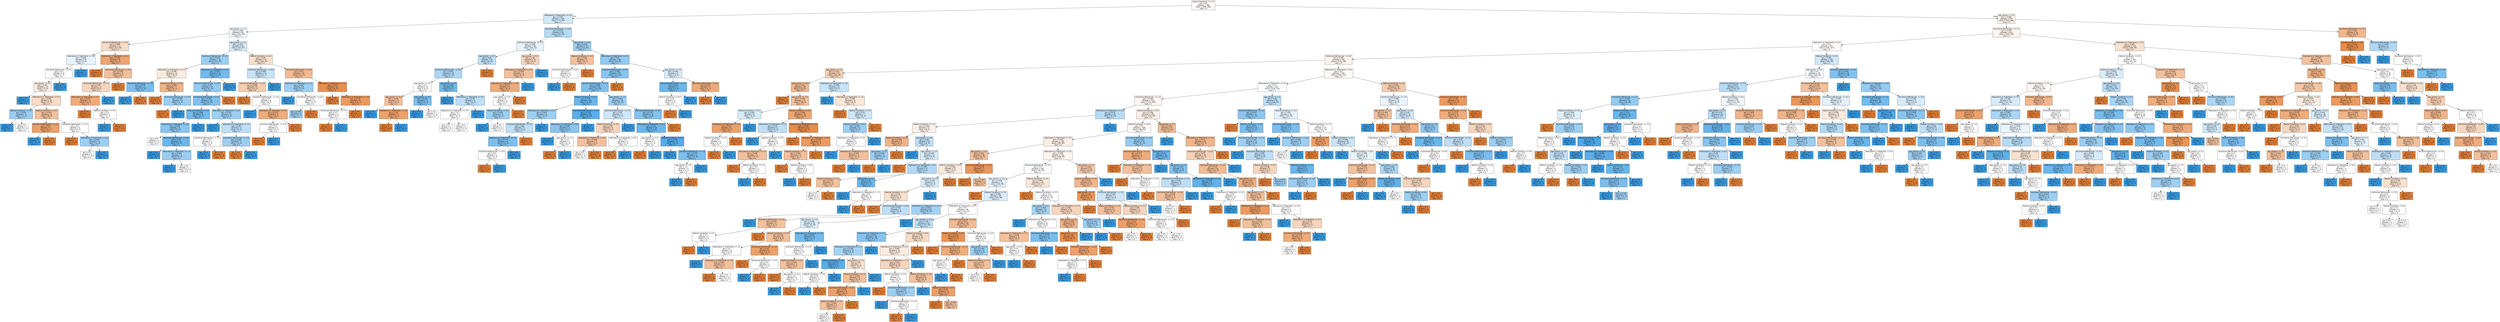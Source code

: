 digraph Tree {
node [shape=box, style="filled", color="black", fontname="helvetica"] ;
edge [fontname="helvetica"] ;
0 [label="Medical Conditions <= 1.5\ngini = 0.5\nsamples = 799\nvalue = [406, 393]\nclass = 0", fillcolor="#fefbf9"] ;
1 [label="Medications & Treatments <= 4.5\ngini = 0.491\nsamples = 166\nvalue = [72, 94]\nclass = 1", fillcolor="#d1e8f9"] ;
0 -> 1 [labeldistance=2.5, labelangle=45, headlabel="True"] ;
2 [label="age_section <= 1.5\ngini = 0.499\nsamples = 85\nvalue = [41, 44]\nclass = 1", fillcolor="#f2f8fd"] ;
1 -> 2 ;
3 [label="Nutritional Deficiencies  <= 5.5\ngini = 0.486\nsamples = 24\nvalue = [14, 10]\nclass = 0", fillcolor="#f8dbc6"] ;
2 -> 3 ;
4 [label="Medications & Treatments <= 3.5\ngini = 0.498\nsamples = 15\nvalue = [7, 8]\nclass = 1", fillcolor="#e6f3fc"] ;
3 -> 4 ;
5 [label="Nutritional Deficiencies  <= 4.5\ngini = 0.5\nsamples = 14\nvalue = [7, 7]\nclass = 0", fillcolor="#ffffff"] ;
4 -> 5 ;
6 [label="age_section <= 0.5\ngini = 0.497\nsamples = 13\nvalue = [7, 6]\nclass = 0", fillcolor="#fbede3"] ;
5 -> 6 ;
7 [label="gini = 0.0\nsamples = 1\nvalue = [0, 1]\nclass = 1", fillcolor="#399de5"] ;
6 -> 7 ;
8 [label="Medications & Treatments <= 0.5\ngini = 0.486\nsamples = 12\nvalue = [7, 5]\nclass = 0", fillcolor="#f8dbc6"] ;
6 -> 8 ;
9 [label="Medical Conditions <= 0.5\ngini = 0.444\nsamples = 3\nvalue = [1, 2]\nclass = 1", fillcolor="#9ccef2"] ;
8 -> 9 ;
10 [label="gini = 0.0\nsamples = 1\nvalue = [0, 1]\nclass = 1", fillcolor="#399de5"] ;
9 -> 10 ;
11 [label="gini = 0.5\nsamples = 2\nvalue = [1, 1]\nclass = 0", fillcolor="#ffffff"] ;
9 -> 11 ;
12 [label="Medical Conditions <= 0.5\ngini = 0.444\nsamples = 9\nvalue = [6, 3]\nclass = 0", fillcolor="#f2c09c"] ;
8 -> 12 ;
13 [label="Nutritional Deficiencies  <= 0.5\ngini = 0.32\nsamples = 5\nvalue = [4, 1]\nclass = 0", fillcolor="#eca06a"] ;
12 -> 13 ;
14 [label="gini = 0.0\nsamples = 1\nvalue = [0, 1]\nclass = 1", fillcolor="#399de5"] ;
13 -> 14 ;
15 [label="gini = 0.0\nsamples = 4\nvalue = [4, 0]\nclass = 0", fillcolor="#e58139"] ;
13 -> 15 ;
16 [label="Nutritional Deficiencies  <= 1.0\ngini = 0.5\nsamples = 4\nvalue = [2, 2]\nclass = 0", fillcolor="#ffffff"] ;
12 -> 16 ;
17 [label="gini = 0.0\nsamples = 1\nvalue = [1, 0]\nclass = 0", fillcolor="#e58139"] ;
16 -> 17 ;
18 [label="Medications & Treatments <= 2.0\ngini = 0.444\nsamples = 3\nvalue = [1, 2]\nclass = 1", fillcolor="#9ccef2"] ;
16 -> 18 ;
19 [label="gini = 0.5\nsamples = 2\nvalue = [1, 1]\nclass = 0", fillcolor="#ffffff"] ;
18 -> 19 ;
20 [label="gini = 0.0\nsamples = 1\nvalue = [0, 1]\nclass = 1", fillcolor="#399de5"] ;
18 -> 20 ;
21 [label="gini = 0.0\nsamples = 1\nvalue = [0, 1]\nclass = 1", fillcolor="#399de5"] ;
5 -> 21 ;
22 [label="gini = 0.0\nsamples = 1\nvalue = [0, 1]\nclass = 1", fillcolor="#399de5"] ;
4 -> 22 ;
23 [label="Medications & Treatments <= 2.0\ngini = 0.346\nsamples = 9\nvalue = [7, 2]\nclass = 0", fillcolor="#eca572"] ;
3 -> 23 ;
24 [label="gini = 0.0\nsamples = 3\nvalue = [3, 0]\nclass = 0", fillcolor="#e58139"] ;
23 -> 24 ;
25 [label="Nutritional Deficiencies  <= 9.0\ngini = 0.444\nsamples = 6\nvalue = [4, 2]\nclass = 0", fillcolor="#f2c09c"] ;
23 -> 25 ;
26 [label="Nutritional Deficiencies  <= 7.5\ngini = 0.48\nsamples = 5\nvalue = [3, 2]\nclass = 0", fillcolor="#f6d5bd"] ;
25 -> 26 ;
27 [label="Medications & Treatments <= 3.5\ngini = 0.375\nsamples = 4\nvalue = [3, 1]\nclass = 0", fillcolor="#eeab7b"] ;
26 -> 27 ;
28 [label="gini = 0.0\nsamples = 2\nvalue = [2, 0]\nclass = 0", fillcolor="#e58139"] ;
27 -> 28 ;
29 [label="Medical Conditions <= 0.5\ngini = 0.5\nsamples = 2\nvalue = [1, 1]\nclass = 0", fillcolor="#ffffff"] ;
27 -> 29 ;
30 [label="gini = 0.0\nsamples = 1\nvalue = [0, 1]\nclass = 1", fillcolor="#399de5"] ;
29 -> 30 ;
31 [label="gini = 0.0\nsamples = 1\nvalue = [1, 0]\nclass = 0", fillcolor="#e58139"] ;
29 -> 31 ;
32 [label="gini = 0.0\nsamples = 1\nvalue = [0, 1]\nclass = 1", fillcolor="#399de5"] ;
26 -> 32 ;
33 [label="gini = 0.0\nsamples = 1\nvalue = [1, 0]\nclass = 0", fillcolor="#e58139"] ;
25 -> 33 ;
34 [label="age_section <= 2.5\ngini = 0.493\nsamples = 61\nvalue = [27, 34]\nclass = 1", fillcolor="#d6ebfa"] ;
2 -> 34 ;
35 [label="Nutritional Deficiencies  <= 4.5\ngini = 0.444\nsamples = 33\nvalue = [11, 22]\nclass = 1", fillcolor="#9ccef2"] ;
34 -> 35 ;
36 [label="Medications & Treatments <= 1.5\ngini = 0.496\nsamples = 11\nvalue = [6, 5]\nclass = 0", fillcolor="#fbeade"] ;
35 -> 36 ;
37 [label="Nutritional Deficiencies  <= 2.0\ngini = 0.375\nsamples = 4\nvalue = [1, 3]\nclass = 1", fillcolor="#7bbeee"] ;
36 -> 37 ;
38 [label="gini = 0.0\nsamples = 3\nvalue = [0, 3]\nclass = 1", fillcolor="#399de5"] ;
37 -> 38 ;
39 [label="gini = 0.0\nsamples = 1\nvalue = [1, 0]\nclass = 0", fillcolor="#e58139"] ;
37 -> 39 ;
40 [label="Medical Conditions <= 0.5\ngini = 0.408\nsamples = 7\nvalue = [5, 2]\nclass = 0", fillcolor="#efb388"] ;
36 -> 40 ;
41 [label="gini = 0.0\nsamples = 4\nvalue = [4, 0]\nclass = 0", fillcolor="#e58139"] ;
40 -> 41 ;
42 [label="Nutritional Deficiencies  <= 1.0\ngini = 0.444\nsamples = 3\nvalue = [1, 2]\nclass = 1", fillcolor="#9ccef2"] ;
40 -> 42 ;
43 [label="gini = 0.0\nsamples = 1\nvalue = [1, 0]\nclass = 0", fillcolor="#e58139"] ;
42 -> 43 ;
44 [label="gini = 0.0\nsamples = 2\nvalue = [0, 2]\nclass = 1", fillcolor="#399de5"] ;
42 -> 44 ;
45 [label="Medications & Treatments <= 2.5\ngini = 0.351\nsamples = 22\nvalue = [5, 17]\nclass = 1", fillcolor="#73baed"] ;
35 -> 45 ;
46 [label="Nutritional Deficiencies  <= 8.5\ngini = 0.43\nsamples = 16\nvalue = [5, 11]\nclass = 1", fillcolor="#93caf1"] ;
45 -> 46 ;
47 [label="Nutritional Deficiencies  <= 6.5\ngini = 0.391\nsamples = 15\nvalue = [4, 11]\nclass = 1", fillcolor="#81c1ee"] ;
46 -> 47 ;
48 [label="Medical Conditions <= 0.5\ngini = 0.346\nsamples = 9\nvalue = [2, 7]\nclass = 1", fillcolor="#72b9ec"] ;
47 -> 48 ;
49 [label="Medications & Treatments <= 0.5\ngini = 0.408\nsamples = 7\nvalue = [2, 5]\nclass = 1", fillcolor="#88c4ef"] ;
48 -> 49 ;
50 [label="gini = 0.5\nsamples = 2\nvalue = [1, 1]\nclass = 0", fillcolor="#ffffff"] ;
49 -> 50 ;
51 [label="Nutritional Deficiencies  <= 5.5\ngini = 0.32\nsamples = 5\nvalue = [1, 4]\nclass = 1", fillcolor="#6ab6ec"] ;
49 -> 51 ;
52 [label="gini = 0.0\nsamples = 2\nvalue = [0, 2]\nclass = 1", fillcolor="#399de5"] ;
51 -> 52 ;
53 [label="Medications & Treatments <= 1.5\ngini = 0.444\nsamples = 3\nvalue = [1, 2]\nclass = 1", fillcolor="#9ccef2"] ;
51 -> 53 ;
54 [label="gini = 0.0\nsamples = 1\nvalue = [0, 1]\nclass = 1", fillcolor="#399de5"] ;
53 -> 54 ;
55 [label="gini = 0.5\nsamples = 2\nvalue = [1, 1]\nclass = 0", fillcolor="#ffffff"] ;
53 -> 55 ;
56 [label="gini = 0.0\nsamples = 2\nvalue = [0, 2]\nclass = 1", fillcolor="#399de5"] ;
48 -> 56 ;
57 [label="Medications & Treatments <= 0.5\ngini = 0.444\nsamples = 6\nvalue = [2, 4]\nclass = 1", fillcolor="#9ccef2"] ;
47 -> 57 ;
58 [label="gini = 0.0\nsamples = 1\nvalue = [0, 1]\nclass = 1", fillcolor="#399de5"] ;
57 -> 58 ;
59 [label="Medications & Treatments <= 1.5\ngini = 0.48\nsamples = 5\nvalue = [2, 3]\nclass = 1", fillcolor="#bddef6"] ;
57 -> 59 ;
60 [label="Nutritional Deficiencies  <= 7.5\ngini = 0.5\nsamples = 2\nvalue = [1, 1]\nclass = 0", fillcolor="#ffffff"] ;
59 -> 60 ;
61 [label="gini = 0.0\nsamples = 1\nvalue = [0, 1]\nclass = 1", fillcolor="#399de5"] ;
60 -> 61 ;
62 [label="gini = 0.0\nsamples = 1\nvalue = [1, 0]\nclass = 0", fillcolor="#e58139"] ;
60 -> 62 ;
63 [label="Nutritional Deficiencies  <= 7.5\ngini = 0.444\nsamples = 3\nvalue = [1, 2]\nclass = 1", fillcolor="#9ccef2"] ;
59 -> 63 ;
64 [label="gini = 0.0\nsamples = 1\nvalue = [1, 0]\nclass = 0", fillcolor="#e58139"] ;
63 -> 64 ;
65 [label="gini = 0.0\nsamples = 2\nvalue = [0, 2]\nclass = 1", fillcolor="#399de5"] ;
63 -> 65 ;
66 [label="gini = 0.0\nsamples = 1\nvalue = [1, 0]\nclass = 0", fillcolor="#e58139"] ;
46 -> 66 ;
67 [label="gini = 0.0\nsamples = 6\nvalue = [0, 6]\nclass = 1", fillcolor="#399de5"] ;
45 -> 67 ;
68 [label="Medical Conditions <= 0.5\ngini = 0.49\nsamples = 28\nvalue = [16, 12]\nclass = 0", fillcolor="#f8e0ce"] ;
34 -> 68 ;
69 [label="Nutritional Deficiencies  <= 8.5\ngini = 0.486\nsamples = 12\nvalue = [5, 7]\nclass = 1", fillcolor="#c6e3f8"] ;
68 -> 69 ;
70 [label="Nutritional Deficiencies  <= 1.0\ngini = 0.469\nsamples = 8\nvalue = [5, 3]\nclass = 0", fillcolor="#f5cdb0"] ;
69 -> 70 ;
71 [label="gini = 0.0\nsamples = 2\nvalue = [2, 0]\nclass = 0", fillcolor="#e58139"] ;
70 -> 71 ;
72 [label="Nutritional Deficiencies  <= 3.0\ngini = 0.5\nsamples = 6\nvalue = [3, 3]\nclass = 0", fillcolor="#ffffff"] ;
70 -> 72 ;
73 [label="gini = 0.0\nsamples = 2\nvalue = [0, 2]\nclass = 1", fillcolor="#399de5"] ;
72 -> 73 ;
74 [label="Medications & Treatments <= 0.5\ngini = 0.375\nsamples = 4\nvalue = [3, 1]\nclass = 0", fillcolor="#eeab7b"] ;
72 -> 74 ;
75 [label="Nutritional Deficiencies  <= 5.0\ngini = 0.5\nsamples = 2\nvalue = [1, 1]\nclass = 0", fillcolor="#ffffff"] ;
74 -> 75 ;
76 [label="gini = 0.0\nsamples = 1\nvalue = [1, 0]\nclass = 0", fillcolor="#e58139"] ;
75 -> 76 ;
77 [label="gini = 0.0\nsamples = 1\nvalue = [0, 1]\nclass = 1", fillcolor="#399de5"] ;
75 -> 77 ;
78 [label="gini = 0.0\nsamples = 2\nvalue = [2, 0]\nclass = 0", fillcolor="#e58139"] ;
74 -> 78 ;
79 [label="gini = 0.0\nsamples = 4\nvalue = [0, 4]\nclass = 1", fillcolor="#399de5"] ;
69 -> 79 ;
80 [label="Nutritional Deficiencies  <= 4.5\ngini = 0.43\nsamples = 16\nvalue = [11, 5]\nclass = 0", fillcolor="#f1ba93"] ;
68 -> 80 ;
81 [label="Medications & Treatments <= 1.5\ngini = 0.444\nsamples = 6\nvalue = [2, 4]\nclass = 1", fillcolor="#9ccef2"] ;
80 -> 81 ;
82 [label="gini = 0.0\nsamples = 2\nvalue = [0, 2]\nclass = 1", fillcolor="#399de5"] ;
81 -> 82 ;
83 [label="Nutritional Deficiencies  <= 0.5\ngini = 0.5\nsamples = 4\nvalue = [2, 2]\nclass = 0", fillcolor="#ffffff"] ;
81 -> 83 ;
84 [label="gini = 0.444\nsamples = 3\nvalue = [1, 2]\nclass = 1", fillcolor="#9ccef2"] ;
83 -> 84 ;
85 [label="gini = 0.0\nsamples = 1\nvalue = [1, 0]\nclass = 0", fillcolor="#e58139"] ;
83 -> 85 ;
86 [label="Medications & Treatments <= 1.5\ngini = 0.18\nsamples = 10\nvalue = [9, 1]\nclass = 0", fillcolor="#e88f4f"] ;
80 -> 86 ;
87 [label="gini = 0.0\nsamples = 4\nvalue = [4, 0]\nclass = 0", fillcolor="#e58139"] ;
86 -> 87 ;
88 [label="Medications & Treatments <= 2.5\ngini = 0.278\nsamples = 6\nvalue = [5, 1]\nclass = 0", fillcolor="#ea9a61"] ;
86 -> 88 ;
89 [label="Nutritional Deficiencies  <= 7.5\ngini = 0.5\nsamples = 2\nvalue = [1, 1]\nclass = 0", fillcolor="#ffffff"] ;
88 -> 89 ;
90 [label="gini = 0.0\nsamples = 1\nvalue = [1, 0]\nclass = 0", fillcolor="#e58139"] ;
89 -> 90 ;
91 [label="gini = 0.0\nsamples = 1\nvalue = [0, 1]\nclass = 1", fillcolor="#399de5"] ;
89 -> 91 ;
92 [label="gini = 0.0\nsamples = 4\nvalue = [4, 0]\nclass = 0", fillcolor="#e58139"] ;
88 -> 92 ;
93 [label="Nutritional Deficiencies  <= 2.5\ngini = 0.472\nsamples = 81\nvalue = [31, 50]\nclass = 1", fillcolor="#b4daf5"] ;
1 -> 93 ;
94 [label="Nutritional Deficiencies  <= 1.5\ngini = 0.498\nsamples = 30\nvalue = [14, 16]\nclass = 1", fillcolor="#e6f3fc"] ;
93 -> 94 ;
95 [label="age_section <= 3.5\ngini = 0.48\nsamples = 20\nvalue = [8, 12]\nclass = 1", fillcolor="#bddef6"] ;
94 -> 95 ;
96 [label="Nutritional Deficiencies  <= 0.5\ngini = 0.465\nsamples = 19\nvalue = [7, 12]\nclass = 1", fillcolor="#acd6f4"] ;
95 -> 96 ;
97 [label="age_section <= 1.5\ngini = 0.5\nsamples = 10\nvalue = [5, 5]\nclass = 0", fillcolor="#ffffff"] ;
96 -> 97 ;
98 [label="age_section <= 0.5\ngini = 0.444\nsamples = 6\nvalue = [4, 2]\nclass = 0", fillcolor="#f2c09c"] ;
97 -> 98 ;
99 [label="gini = 0.0\nsamples = 1\nvalue = [0, 1]\nclass = 1", fillcolor="#399de5"] ;
98 -> 99 ;
100 [label="Medications & Treatments <= 9.5\ngini = 0.32\nsamples = 5\nvalue = [4, 1]\nclass = 0", fillcolor="#eca06a"] ;
98 -> 100 ;
101 [label="gini = 0.0\nsamples = 4\nvalue = [4, 0]\nclass = 0", fillcolor="#e58139"] ;
100 -> 101 ;
102 [label="gini = 0.0\nsamples = 1\nvalue = [0, 1]\nclass = 1", fillcolor="#399de5"] ;
100 -> 102 ;
103 [label="age_section <= 2.5\ngini = 0.375\nsamples = 4\nvalue = [1, 3]\nclass = 1", fillcolor="#7bbeee"] ;
97 -> 103 ;
104 [label="gini = 0.0\nsamples = 2\nvalue = [0, 2]\nclass = 1", fillcolor="#399de5"] ;
103 -> 104 ;
105 [label="gini = 0.5\nsamples = 2\nvalue = [1, 1]\nclass = 0", fillcolor="#ffffff"] ;
103 -> 105 ;
106 [label="age_section <= 2.5\ngini = 0.346\nsamples = 9\nvalue = [2, 7]\nclass = 1", fillcolor="#72b9ec"] ;
96 -> 106 ;
107 [label="gini = 0.0\nsamples = 4\nvalue = [0, 4]\nclass = 1", fillcolor="#399de5"] ;
106 -> 107 ;
108 [label="Medications & Treatments <= 6.5\ngini = 0.48\nsamples = 5\nvalue = [2, 3]\nclass = 1", fillcolor="#bddef6"] ;
106 -> 108 ;
109 [label="Medications & Treatments <= 5.5\ngini = 0.5\nsamples = 4\nvalue = [2, 2]\nclass = 0", fillcolor="#ffffff"] ;
108 -> 109 ;
110 [label="gini = 0.5\nsamples = 2\nvalue = [1, 1]\nclass = 0", fillcolor="#ffffff"] ;
109 -> 110 ;
111 [label="gini = 0.5\nsamples = 2\nvalue = [1, 1]\nclass = 0", fillcolor="#ffffff"] ;
109 -> 111 ;
112 [label="gini = 0.0\nsamples = 1\nvalue = [0, 1]\nclass = 1", fillcolor="#399de5"] ;
108 -> 112 ;
113 [label="gini = 0.0\nsamples = 1\nvalue = [1, 0]\nclass = 0", fillcolor="#e58139"] ;
95 -> 113 ;
114 [label="age_section <= 3.5\ngini = 0.48\nsamples = 10\nvalue = [6, 4]\nclass = 0", fillcolor="#f6d5bd"] ;
94 -> 114 ;
115 [label="Medications & Treatments <= 9.5\ngini = 0.444\nsamples = 9\nvalue = [6, 3]\nclass = 0", fillcolor="#f2c09c"] ;
114 -> 115 ;
116 [label="Medications & Treatments <= 5.5\ngini = 0.375\nsamples = 8\nvalue = [6, 2]\nclass = 0", fillcolor="#eeab7b"] ;
115 -> 116 ;
117 [label="age_section <= 2.5\ngini = 0.5\nsamples = 4\nvalue = [2, 2]\nclass = 0", fillcolor="#ffffff"] ;
116 -> 117 ;
118 [label="Medical Conditions <= 0.5\ngini = 0.444\nsamples = 3\nvalue = [1, 2]\nclass = 1", fillcolor="#9ccef2"] ;
117 -> 118 ;
119 [label="gini = 0.0\nsamples = 1\nvalue = [0, 1]\nclass = 1", fillcolor="#399de5"] ;
118 -> 119 ;
120 [label="gini = 0.5\nsamples = 2\nvalue = [1, 1]\nclass = 0", fillcolor="#ffffff"] ;
118 -> 120 ;
121 [label="gini = 0.0\nsamples = 1\nvalue = [1, 0]\nclass = 0", fillcolor="#e58139"] ;
117 -> 121 ;
122 [label="gini = 0.0\nsamples = 4\nvalue = [4, 0]\nclass = 0", fillcolor="#e58139"] ;
116 -> 122 ;
123 [label="gini = 0.0\nsamples = 1\nvalue = [0, 1]\nclass = 1", fillcolor="#399de5"] ;
115 -> 123 ;
124 [label="gini = 0.0\nsamples = 1\nvalue = [0, 1]\nclass = 1", fillcolor="#399de5"] ;
114 -> 124 ;
125 [label="age_section <= 0.5\ngini = 0.444\nsamples = 51\nvalue = [17, 34]\nclass = 1", fillcolor="#9ccef2"] ;
93 -> 125 ;
126 [label="Medical Conditions <= 0.5\ngini = 0.444\nsamples = 3\nvalue = [2, 1]\nclass = 0", fillcolor="#f2c09c"] ;
125 -> 126 ;
127 [label="Nutritional Deficiencies  <= 8.5\ngini = 0.5\nsamples = 2\nvalue = [1, 1]\nclass = 0", fillcolor="#ffffff"] ;
126 -> 127 ;
128 [label="gini = 0.0\nsamples = 1\nvalue = [0, 1]\nclass = 1", fillcolor="#399de5"] ;
127 -> 128 ;
129 [label="gini = 0.0\nsamples = 1\nvalue = [1, 0]\nclass = 0", fillcolor="#e58139"] ;
127 -> 129 ;
130 [label="gini = 0.0\nsamples = 1\nvalue = [1, 0]\nclass = 0", fillcolor="#e58139"] ;
126 -> 130 ;
131 [label="Medications & Treatments <= 9.5\ngini = 0.43\nsamples = 48\nvalue = [15, 33]\nclass = 1", fillcolor="#93caf1"] ;
125 -> 131 ;
132 [label="Nutritional Deficiencies  <= 9.5\ngini = 0.405\nsamples = 39\nvalue = [11, 28]\nclass = 1", fillcolor="#87c4ef"] ;
131 -> 132 ;
133 [label="Nutritional Deficiencies  <= 5.5\ngini = 0.388\nsamples = 38\nvalue = [10, 28]\nclass = 1", fillcolor="#80c0ee"] ;
132 -> 133 ;
134 [label="Medical Conditions <= 0.5\ngini = 0.32\nsamples = 20\nvalue = [4, 16]\nclass = 1", fillcolor="#6ab6ec"] ;
133 -> 134 ;
135 [label="Medications & Treatments <= 8.0\ngini = 0.444\nsamples = 6\nvalue = [2, 4]\nclass = 1", fillcolor="#9ccef2"] ;
134 -> 135 ;
136 [label="Nutritional Deficiencies  <= 4.5\ngini = 0.48\nsamples = 5\nvalue = [2, 3]\nclass = 1", fillcolor="#bddef6"] ;
135 -> 136 ;
137 [label="Medications & Treatments <= 5.5\ngini = 0.375\nsamples = 4\nvalue = [1, 3]\nclass = 1", fillcolor="#7bbeee"] ;
136 -> 137 ;
138 [label="Nutritional Deficiencies  <= 3.5\ngini = 0.5\nsamples = 2\nvalue = [1, 1]\nclass = 0", fillcolor="#ffffff"] ;
137 -> 138 ;
139 [label="gini = 0.0\nsamples = 1\nvalue = [1, 0]\nclass = 0", fillcolor="#e58139"] ;
138 -> 139 ;
140 [label="gini = 0.0\nsamples = 1\nvalue = [0, 1]\nclass = 1", fillcolor="#399de5"] ;
138 -> 140 ;
141 [label="gini = 0.0\nsamples = 2\nvalue = [0, 2]\nclass = 1", fillcolor="#399de5"] ;
137 -> 141 ;
142 [label="gini = 0.0\nsamples = 1\nvalue = [1, 0]\nclass = 0", fillcolor="#e58139"] ;
136 -> 142 ;
143 [label="gini = 0.0\nsamples = 1\nvalue = [0, 1]\nclass = 1", fillcolor="#399de5"] ;
135 -> 143 ;
144 [label="Nutritional Deficiencies  <= 4.5\ngini = 0.245\nsamples = 14\nvalue = [2, 12]\nclass = 1", fillcolor="#5aade9"] ;
134 -> 144 ;
145 [label="Medications & Treatments <= 8.0\ngini = 0.408\nsamples = 7\nvalue = [2, 5]\nclass = 1", fillcolor="#88c4ef"] ;
144 -> 145 ;
146 [label="gini = 0.0\nsamples = 3\nvalue = [0, 3]\nclass = 1", fillcolor="#399de5"] ;
145 -> 146 ;
147 [label="age_section <= 1.5\ngini = 0.5\nsamples = 4\nvalue = [2, 2]\nclass = 0", fillcolor="#ffffff"] ;
145 -> 147 ;
148 [label="gini = 0.0\nsamples = 2\nvalue = [2, 0]\nclass = 0", fillcolor="#e58139"] ;
147 -> 148 ;
149 [label="gini = 0.0\nsamples = 2\nvalue = [0, 2]\nclass = 1", fillcolor="#399de5"] ;
147 -> 149 ;
150 [label="gini = 0.0\nsamples = 7\nvalue = [0, 7]\nclass = 1", fillcolor="#399de5"] ;
144 -> 150 ;
151 [label="age_section <= 1.5\ngini = 0.444\nsamples = 18\nvalue = [6, 12]\nclass = 1", fillcolor="#9ccef2"] ;
133 -> 151 ;
152 [label="Nutritional Deficiencies  <= 7.5\ngini = 0.49\nsamples = 7\nvalue = [3, 4]\nclass = 1", fillcolor="#cee6f8"] ;
151 -> 152 ;
153 [label="Medical Conditions <= 0.5\ngini = 0.48\nsamples = 5\nvalue = [3, 2]\nclass = 0", fillcolor="#f6d5bd"] ;
152 -> 153 ;
154 [label="Medications & Treatments <= 6.5\ngini = 0.444\nsamples = 3\nvalue = [2, 1]\nclass = 0", fillcolor="#f2c09c"] ;
153 -> 154 ;
155 [label="gini = 0.5\nsamples = 2\nvalue = [1, 1]\nclass = 0", fillcolor="#ffffff"] ;
154 -> 155 ;
156 [label="gini = 0.0\nsamples = 1\nvalue = [1, 0]\nclass = 0", fillcolor="#e58139"] ;
154 -> 156 ;
157 [label="Medications & Treatments <= 6.5\ngini = 0.5\nsamples = 2\nvalue = [1, 1]\nclass = 0", fillcolor="#ffffff"] ;
153 -> 157 ;
158 [label="gini = 0.0\nsamples = 1\nvalue = [1, 0]\nclass = 0", fillcolor="#e58139"] ;
157 -> 158 ;
159 [label="gini = 0.0\nsamples = 1\nvalue = [0, 1]\nclass = 1", fillcolor="#399de5"] ;
157 -> 159 ;
160 [label="gini = 0.0\nsamples = 2\nvalue = [0, 2]\nclass = 1", fillcolor="#399de5"] ;
152 -> 160 ;
161 [label="Nutritional Deficiencies  <= 8.5\ngini = 0.397\nsamples = 11\nvalue = [3, 8]\nclass = 1", fillcolor="#83c2ef"] ;
151 -> 161 ;
162 [label="Medications & Treatments <= 5.5\ngini = 0.32\nsamples = 10\nvalue = [2, 8]\nclass = 1", fillcolor="#6ab6ec"] ;
161 -> 162 ;
163 [label="age_section <= 2.5\ngini = 0.5\nsamples = 2\nvalue = [1, 1]\nclass = 0", fillcolor="#ffffff"] ;
162 -> 163 ;
164 [label="gini = 0.0\nsamples = 1\nvalue = [1, 0]\nclass = 0", fillcolor="#e58139"] ;
163 -> 164 ;
165 [label="gini = 0.0\nsamples = 1\nvalue = [0, 1]\nclass = 1", fillcolor="#399de5"] ;
163 -> 165 ;
166 [label="Medical Conditions <= 0.5\ngini = 0.219\nsamples = 8\nvalue = [1, 7]\nclass = 1", fillcolor="#55abe9"] ;
162 -> 166 ;
167 [label="gini = 0.0\nsamples = 4\nvalue = [0, 4]\nclass = 1", fillcolor="#399de5"] ;
166 -> 167 ;
168 [label="Nutritional Deficiencies  <= 7.5\ngini = 0.375\nsamples = 4\nvalue = [1, 3]\nclass = 1", fillcolor="#7bbeee"] ;
166 -> 168 ;
169 [label="age_section <= 2.5\ngini = 0.5\nsamples = 2\nvalue = [1, 1]\nclass = 0", fillcolor="#ffffff"] ;
168 -> 169 ;
170 [label="gini = 0.0\nsamples = 1\nvalue = [0, 1]\nclass = 1", fillcolor="#399de5"] ;
169 -> 170 ;
171 [label="gini = 0.0\nsamples = 1\nvalue = [1, 0]\nclass = 0", fillcolor="#e58139"] ;
169 -> 171 ;
172 [label="gini = 0.0\nsamples = 2\nvalue = [0, 2]\nclass = 1", fillcolor="#399de5"] ;
168 -> 172 ;
173 [label="gini = 0.0\nsamples = 1\nvalue = [1, 0]\nclass = 0", fillcolor="#e58139"] ;
161 -> 173 ;
174 [label="gini = 0.0\nsamples = 1\nvalue = [1, 0]\nclass = 0", fillcolor="#e58139"] ;
132 -> 174 ;
175 [label="age_section <= 1.5\ngini = 0.494\nsamples = 9\nvalue = [4, 5]\nclass = 1", fillcolor="#d7ebfa"] ;
131 -> 175 ;
176 [label="Nutritional Deficiencies  <= 5.0\ngini = 0.32\nsamples = 5\nvalue = [1, 4]\nclass = 1", fillcolor="#6ab6ec"] ;
175 -> 176 ;
177 [label="Medical Conditions <= 0.5\ngini = 0.5\nsamples = 2\nvalue = [1, 1]\nclass = 0", fillcolor="#ffffff"] ;
176 -> 177 ;
178 [label="gini = 0.0\nsamples = 1\nvalue = [1, 0]\nclass = 0", fillcolor="#e58139"] ;
177 -> 178 ;
179 [label="gini = 0.0\nsamples = 1\nvalue = [0, 1]\nclass = 1", fillcolor="#399de5"] ;
177 -> 179 ;
180 [label="gini = 0.0\nsamples = 3\nvalue = [0, 3]\nclass = 1", fillcolor="#399de5"] ;
176 -> 180 ;
181 [label="Nutritional Deficiencies  <= 8.5\ngini = 0.375\nsamples = 4\nvalue = [3, 1]\nclass = 0", fillcolor="#eeab7b"] ;
175 -> 181 ;
182 [label="gini = 0.0\nsamples = 3\nvalue = [3, 0]\nclass = 0", fillcolor="#e58139"] ;
181 -> 182 ;
183 [label="gini = 0.0\nsamples = 1\nvalue = [0, 1]\nclass = 1", fillcolor="#399de5"] ;
181 -> 183 ;
184 [label="age_section <= 3.5\ngini = 0.498\nsamples = 633\nvalue = [334, 299]\nclass = 0", fillcolor="#fcf2ea"] ;
0 -> 184 [labeldistance=2.5, labelangle=-45, headlabel="False"] ;
185 [label="Nutritional Deficiencies  <= 7.5\ngini = 0.499\nsamples = 613\nvalue = [320, 293]\nclass = 0", fillcolor="#fdf4ee"] ;
184 -> 185 ;
186 [label="Medications & Treatments <= 8.5\ngini = 0.5\nsamples = 437\nvalue = [220, 217]\nclass = 0", fillcolor="#fffdfc"] ;
185 -> 186 ;
187 [label="Nutritional Deficiencies  <= 0.5\ngini = 0.499\nsamples = 333\nvalue = [175, 158]\nclass = 0", fillcolor="#fcf3ec"] ;
186 -> 187 ;
188 [label="age_section <= 2.5\ngini = 0.472\nsamples = 42\nvalue = [26, 16]\nclass = 0", fillcolor="#f5cfb3"] ;
187 -> 188 ;
189 [label="age_section <= 0.5\ngini = 0.42\nsamples = 30\nvalue = [21, 9]\nclass = 0", fillcolor="#f0b78e"] ;
188 -> 189 ;
190 [label="gini = 0.0\nsamples = 3\nvalue = [3, 0]\nclass = 0", fillcolor="#e58139"] ;
189 -> 190 ;
191 [label="age_section <= 1.5\ngini = 0.444\nsamples = 27\nvalue = [18, 9]\nclass = 0", fillcolor="#f2c09c"] ;
189 -> 191 ;
192 [label="Medical Conditions <= 6.5\ngini = 0.494\nsamples = 9\nvalue = [4, 5]\nclass = 1", fillcolor="#d7ebfa"] ;
191 -> 192 ;
193 [label="Medications & Treatments <= 2.5\ngini = 0.32\nsamples = 5\nvalue = [4, 1]\nclass = 0", fillcolor="#eca06a"] ;
192 -> 193 ;
194 [label="Medical Conditions <= 3.5\ngini = 0.5\nsamples = 2\nvalue = [1, 1]\nclass = 0", fillcolor="#ffffff"] ;
193 -> 194 ;
195 [label="gini = 0.0\nsamples = 1\nvalue = [1, 0]\nclass = 0", fillcolor="#e58139"] ;
194 -> 195 ;
196 [label="gini = 0.0\nsamples = 1\nvalue = [0, 1]\nclass = 1", fillcolor="#399de5"] ;
194 -> 196 ;
197 [label="gini = 0.0\nsamples = 3\nvalue = [3, 0]\nclass = 0", fillcolor="#e58139"] ;
193 -> 197 ;
198 [label="gini = 0.0\nsamples = 4\nvalue = [0, 4]\nclass = 1", fillcolor="#399de5"] ;
192 -> 198 ;
199 [label="Medical Conditions <= 5.0\ngini = 0.346\nsamples = 18\nvalue = [14, 4]\nclass = 0", fillcolor="#eca572"] ;
191 -> 199 ;
200 [label="Medications & Treatments <= 0.5\ngini = 0.48\nsamples = 5\nvalue = [2, 3]\nclass = 1", fillcolor="#bddef6"] ;
199 -> 200 ;
201 [label="gini = 0.0\nsamples = 1\nvalue = [0, 1]\nclass = 1", fillcolor="#399de5"] ;
200 -> 201 ;
202 [label="Medical Conditions <= 3.5\ngini = 0.5\nsamples = 4\nvalue = [2, 2]\nclass = 0", fillcolor="#ffffff"] ;
200 -> 202 ;
203 [label="Medications & Treatments <= 1.5\ngini = 0.444\nsamples = 3\nvalue = [2, 1]\nclass = 0", fillcolor="#f2c09c"] ;
202 -> 203 ;
204 [label="gini = 0.0\nsamples = 1\nvalue = [1, 0]\nclass = 0", fillcolor="#e58139"] ;
203 -> 204 ;
205 [label="Medical Conditions <= 2.5\ngini = 0.5\nsamples = 2\nvalue = [1, 1]\nclass = 0", fillcolor="#ffffff"] ;
203 -> 205 ;
206 [label="gini = 0.0\nsamples = 1\nvalue = [0, 1]\nclass = 1", fillcolor="#399de5"] ;
205 -> 206 ;
207 [label="gini = 0.0\nsamples = 1\nvalue = [1, 0]\nclass = 0", fillcolor="#e58139"] ;
205 -> 207 ;
208 [label="gini = 0.0\nsamples = 1\nvalue = [0, 1]\nclass = 1", fillcolor="#399de5"] ;
202 -> 208 ;
209 [label="Medications & Treatments <= 4.5\ngini = 0.142\nsamples = 13\nvalue = [12, 1]\nclass = 0", fillcolor="#e78c49"] ;
199 -> 209 ;
210 [label="gini = 0.0\nsamples = 7\nvalue = [7, 0]\nclass = 0", fillcolor="#e58139"] ;
209 -> 210 ;
211 [label="Medications & Treatments <= 5.5\ngini = 0.278\nsamples = 6\nvalue = [5, 1]\nclass = 0", fillcolor="#ea9a61"] ;
209 -> 211 ;
212 [label="Medical Conditions <= 7.5\ngini = 0.444\nsamples = 3\nvalue = [2, 1]\nclass = 0", fillcolor="#f2c09c"] ;
211 -> 212 ;
213 [label="gini = 0.0\nsamples = 1\nvalue = [1, 0]\nclass = 0", fillcolor="#e58139"] ;
212 -> 213 ;
214 [label="Medical Conditions <= 8.5\ngini = 0.5\nsamples = 2\nvalue = [1, 1]\nclass = 0", fillcolor="#ffffff"] ;
212 -> 214 ;
215 [label="gini = 0.0\nsamples = 1\nvalue = [0, 1]\nclass = 1", fillcolor="#399de5"] ;
214 -> 215 ;
216 [label="gini = 0.0\nsamples = 1\nvalue = [1, 0]\nclass = 0", fillcolor="#e58139"] ;
214 -> 216 ;
217 [label="gini = 0.0\nsamples = 3\nvalue = [3, 0]\nclass = 0", fillcolor="#e58139"] ;
211 -> 217 ;
218 [label="Medications & Treatments <= 0.5\ngini = 0.486\nsamples = 12\nvalue = [5, 7]\nclass = 1", fillcolor="#c6e3f8"] ;
188 -> 218 ;
219 [label="gini = 0.0\nsamples = 3\nvalue = [0, 3]\nclass = 1", fillcolor="#399de5"] ;
218 -> 219 ;
220 [label="Medications & Treatments <= 1.5\ngini = 0.494\nsamples = 9\nvalue = [5, 4]\nclass = 0", fillcolor="#fae6d7"] ;
218 -> 220 ;
221 [label="gini = 0.0\nsamples = 2\nvalue = [2, 0]\nclass = 0", fillcolor="#e58139"] ;
220 -> 221 ;
222 [label="Medical Conditions <= 9.5\ngini = 0.49\nsamples = 7\nvalue = [3, 4]\nclass = 1", fillcolor="#cee6f8"] ;
220 -> 222 ;
223 [label="Medical Conditions <= 6.5\ngini = 0.444\nsamples = 6\nvalue = [2, 4]\nclass = 1", fillcolor="#9ccef2"] ;
222 -> 223 ;
224 [label="Medications & Treatments <= 2.5\ngini = 0.5\nsamples = 4\nvalue = [2, 2]\nclass = 0", fillcolor="#ffffff"] ;
223 -> 224 ;
225 [label="gini = 0.0\nsamples = 1\nvalue = [0, 1]\nclass = 1", fillcolor="#399de5"] ;
224 -> 225 ;
226 [label="Medications & Treatments <= 5.5\ngini = 0.444\nsamples = 3\nvalue = [2, 1]\nclass = 0", fillcolor="#f2c09c"] ;
224 -> 226 ;
227 [label="gini = 0.0\nsamples = 2\nvalue = [2, 0]\nclass = 0", fillcolor="#e58139"] ;
226 -> 227 ;
228 [label="gini = 0.0\nsamples = 1\nvalue = [0, 1]\nclass = 1", fillcolor="#399de5"] ;
226 -> 228 ;
229 [label="gini = 0.0\nsamples = 2\nvalue = [0, 2]\nclass = 1", fillcolor="#399de5"] ;
223 -> 229 ;
230 [label="gini = 0.0\nsamples = 1\nvalue = [1, 0]\nclass = 0", fillcolor="#e58139"] ;
222 -> 230 ;
231 [label="Medications & Treatments <= 6.5\ngini = 0.5\nsamples = 291\nvalue = [149, 142]\nclass = 0", fillcolor="#fef9f6"] ;
187 -> 231 ;
232 [label="Medications & Treatments <= 5.5\ngini = 0.5\nsamples = 261\nvalue = [130, 131]\nclass = 1", fillcolor="#fdfeff"] ;
231 -> 232 ;
233 [label="Nutritional Deficiencies  <= 1.5\ngini = 0.499\nsamples = 216\nvalue = [112, 104]\nclass = 0", fillcolor="#fdf6f1"] ;
232 -> 233 ;
234 [label="Medications & Treatments <= 3.5\ngini = 0.476\nsamples = 23\nvalue = [9, 14]\nclass = 1", fillcolor="#b8dcf6"] ;
233 -> 234 ;
235 [label="Medical Conditions <= 5.5\ngini = 0.498\nsamples = 17\nvalue = [9, 8]\nclass = 0", fillcolor="#fcf1e9"] ;
234 -> 235 ;
236 [label="Medical Conditions <= 2.5\ngini = 0.408\nsamples = 7\nvalue = [5, 2]\nclass = 0", fillcolor="#efb388"] ;
235 -> 236 ;
237 [label="age_section <= 1.5\ngini = 0.444\nsamples = 3\nvalue = [1, 2]\nclass = 1", fillcolor="#9ccef2"] ;
236 -> 237 ;
238 [label="gini = 0.0\nsamples = 1\nvalue = [1, 0]\nclass = 0", fillcolor="#e58139"] ;
237 -> 238 ;
239 [label="gini = 0.0\nsamples = 2\nvalue = [0, 2]\nclass = 1", fillcolor="#399de5"] ;
237 -> 239 ;
240 [label="gini = 0.0\nsamples = 4\nvalue = [4, 0]\nclass = 0", fillcolor="#e58139"] ;
236 -> 240 ;
241 [label="age_section <= 0.5\ngini = 0.48\nsamples = 10\nvalue = [4, 6]\nclass = 1", fillcolor="#bddef6"] ;
235 -> 241 ;
242 [label="gini = 0.0\nsamples = 1\nvalue = [0, 1]\nclass = 1", fillcolor="#399de5"] ;
241 -> 242 ;
243 [label="age_section <= 1.5\ngini = 0.494\nsamples = 9\nvalue = [4, 5]\nclass = 1", fillcolor="#d7ebfa"] ;
241 -> 243 ;
244 [label="gini = 0.0\nsamples = 1\nvalue = [1, 0]\nclass = 0", fillcolor="#e58139"] ;
243 -> 244 ;
245 [label="Medications & Treatments <= 0.5\ngini = 0.469\nsamples = 8\nvalue = [3, 5]\nclass = 1", fillcolor="#b0d8f5"] ;
243 -> 245 ;
246 [label="Medical Conditions <= 7.5\ngini = 0.444\nsamples = 3\nvalue = [2, 1]\nclass = 0", fillcolor="#f2c09c"] ;
245 -> 246 ;
247 [label="gini = 0.5\nsamples = 2\nvalue = [1, 1]\nclass = 0", fillcolor="#ffffff"] ;
246 -> 247 ;
248 [label="gini = 0.0\nsamples = 1\nvalue = [1, 0]\nclass = 0", fillcolor="#e58139"] ;
246 -> 248 ;
249 [label="age_section <= 2.5\ngini = 0.32\nsamples = 5\nvalue = [1, 4]\nclass = 1", fillcolor="#6ab6ec"] ;
245 -> 249 ;
250 [label="gini = 0.0\nsamples = 3\nvalue = [0, 3]\nclass = 1", fillcolor="#399de5"] ;
249 -> 250 ;
251 [label="Medications & Treatments <= 1.5\ngini = 0.5\nsamples = 2\nvalue = [1, 1]\nclass = 0", fillcolor="#ffffff"] ;
249 -> 251 ;
252 [label="gini = 0.0\nsamples = 1\nvalue = [0, 1]\nclass = 1", fillcolor="#399de5"] ;
251 -> 252 ;
253 [label="gini = 0.0\nsamples = 1\nvalue = [1, 0]\nclass = 0", fillcolor="#e58139"] ;
251 -> 253 ;
254 [label="gini = 0.0\nsamples = 6\nvalue = [0, 6]\nclass = 1", fillcolor="#399de5"] ;
234 -> 254 ;
255 [label="Medical Conditions <= 9.5\ngini = 0.498\nsamples = 193\nvalue = [103, 90]\nclass = 0", fillcolor="#fcefe6"] ;
233 -> 255 ;
256 [label="Medical Conditions <= 8.5\ngini = 0.5\nsamples = 168\nvalue = [86, 82]\nclass = 0", fillcolor="#fef9f6"] ;
255 -> 256 ;
257 [label="Medications & Treatments <= 0.5\ngini = 0.497\nsamples = 149\nvalue = [80, 69]\nclass = 0", fillcolor="#fbeee4"] ;
256 -> 257 ;
258 [label="age_section <= 2.5\ngini = 0.444\nsamples = 18\nvalue = [12, 6]\nclass = 0", fillcolor="#f2c09c"] ;
257 -> 258 ;
259 [label="Medical Conditions <= 6.5\ngini = 0.496\nsamples = 11\nvalue = [6, 5]\nclass = 0", fillcolor="#fbeade"] ;
258 -> 259 ;
260 [label="age_section <= 1.5\ngini = 0.494\nsamples = 9\nvalue = [4, 5]\nclass = 1", fillcolor="#d7ebfa"] ;
259 -> 260 ;
261 [label="Medical Conditions <= 2.5\ngini = 0.49\nsamples = 7\nvalue = [4, 3]\nclass = 0", fillcolor="#f8e0ce"] ;
260 -> 261 ;
262 [label="gini = 0.0\nsamples = 2\nvalue = [2, 0]\nclass = 0", fillcolor="#e58139"] ;
261 -> 262 ;
263 [label="Nutritional Deficiencies  <= 4.5\ngini = 0.48\nsamples = 5\nvalue = [2, 3]\nclass = 1", fillcolor="#bddef6"] ;
261 -> 263 ;
264 [label="gini = 0.0\nsamples = 2\nvalue = [0, 2]\nclass = 1", fillcolor="#399de5"] ;
263 -> 264 ;
265 [label="Nutritional Deficiencies  <= 6.0\ngini = 0.444\nsamples = 3\nvalue = [2, 1]\nclass = 0", fillcolor="#f2c09c"] ;
263 -> 265 ;
266 [label="Medical Conditions <= 4.5\ngini = 0.5\nsamples = 2\nvalue = [1, 1]\nclass = 0", fillcolor="#ffffff"] ;
265 -> 266 ;
267 [label="gini = 0.0\nsamples = 1\nvalue = [1, 0]\nclass = 0", fillcolor="#e58139"] ;
266 -> 267 ;
268 [label="gini = 0.0\nsamples = 1\nvalue = [0, 1]\nclass = 1", fillcolor="#399de5"] ;
266 -> 268 ;
269 [label="gini = 0.0\nsamples = 1\nvalue = [1, 0]\nclass = 0", fillcolor="#e58139"] ;
265 -> 269 ;
270 [label="gini = 0.0\nsamples = 2\nvalue = [0, 2]\nclass = 1", fillcolor="#399de5"] ;
260 -> 270 ;
271 [label="gini = 0.0\nsamples = 2\nvalue = [2, 0]\nclass = 0", fillcolor="#e58139"] ;
259 -> 271 ;
272 [label="Nutritional Deficiencies  <= 6.5\ngini = 0.245\nsamples = 7\nvalue = [6, 1]\nclass = 0", fillcolor="#e9965a"] ;
258 -> 272 ;
273 [label="gini = 0.0\nsamples = 4\nvalue = [4, 0]\nclass = 0", fillcolor="#e58139"] ;
272 -> 273 ;
274 [label="gini = 0.444\nsamples = 3\nvalue = [2, 1]\nclass = 0", fillcolor="#f2c09c"] ;
272 -> 274 ;
275 [label="Medications & Treatments <= 4.5\ngini = 0.499\nsamples = 131\nvalue = [68, 63]\nclass = 0", fillcolor="#fdf6f0"] ;
257 -> 275 ;
276 [label="Nutritional Deficiencies  <= 5.5\ngini = 0.5\nsamples = 109\nvalue = [54, 55]\nclass = 1", fillcolor="#fbfdff"] ;
275 -> 276 ;
277 [label="age_section <= 0.5\ngini = 0.498\nsamples = 71\nvalue = [33, 38]\nclass = 1", fillcolor="#e5f2fc"] ;
276 -> 277 ;
278 [label="gini = 0.0\nsamples = 2\nvalue = [2, 0]\nclass = 0", fillcolor="#e58139"] ;
277 -> 278 ;
279 [label="Medical Conditions <= 3.5\ngini = 0.495\nsamples = 69\nvalue = [31, 38]\nclass = 1", fillcolor="#dbedfa"] ;
277 -> 279 ;
280 [label="Medications & Treatments <= 3.5\ngini = 0.454\nsamples = 23\nvalue = [8, 15]\nclass = 1", fillcolor="#a3d1f3"] ;
279 -> 280 ;
281 [label="age_section <= 1.5\ngini = 0.494\nsamples = 18\nvalue = [8, 10]\nclass = 1", fillcolor="#d7ebfa"] ;
280 -> 281 ;
282 [label="Medical Conditions <= 2.5\ngini = 0.444\nsamples = 9\nvalue = [6, 3]\nclass = 0", fillcolor="#f2c09c"] ;
281 -> 282 ;
283 [label="Medications & Treatments <= 1.5\ngini = 0.5\nsamples = 4\nvalue = [2, 2]\nclass = 0", fillcolor="#ffffff"] ;
282 -> 283 ;
284 [label="gini = 0.0\nsamples = 1\nvalue = [0, 1]\nclass = 1", fillcolor="#399de5"] ;
283 -> 284 ;
285 [label="Medications & Treatments <= 2.5\ngini = 0.444\nsamples = 3\nvalue = [2, 1]\nclass = 0", fillcolor="#f2c09c"] ;
283 -> 285 ;
286 [label="gini = 0.0\nsamples = 1\nvalue = [1, 0]\nclass = 0", fillcolor="#e58139"] ;
285 -> 286 ;
287 [label="gini = 0.5\nsamples = 2\nvalue = [1, 1]\nclass = 0", fillcolor="#ffffff"] ;
285 -> 287 ;
288 [label="Nutritional Deficiencies  <= 3.5\ngini = 0.32\nsamples = 5\nvalue = [4, 1]\nclass = 0", fillcolor="#eca06a"] ;
282 -> 288 ;
289 [label="gini = 0.0\nsamples = 3\nvalue = [3, 0]\nclass = 0", fillcolor="#e58139"] ;
288 -> 289 ;
290 [label="Nutritional Deficiencies  <= 4.5\ngini = 0.5\nsamples = 2\nvalue = [1, 1]\nclass = 0", fillcolor="#ffffff"] ;
288 -> 290 ;
291 [label="gini = 0.0\nsamples = 1\nvalue = [0, 1]\nclass = 1", fillcolor="#399de5"] ;
290 -> 291 ;
292 [label="gini = 0.0\nsamples = 1\nvalue = [1, 0]\nclass = 0", fillcolor="#e58139"] ;
290 -> 292 ;
293 [label="Medications & Treatments <= 1.5\ngini = 0.346\nsamples = 9\nvalue = [2, 7]\nclass = 1", fillcolor="#72b9ec"] ;
281 -> 293 ;
294 [label="Nutritional Deficiencies  <= 4.5\ngini = 0.5\nsamples = 4\nvalue = [2, 2]\nclass = 0", fillcolor="#ffffff"] ;
293 -> 294 ;
295 [label="Medical Conditions <= 2.5\ngini = 0.444\nsamples = 3\nvalue = [2, 1]\nclass = 0", fillcolor="#f2c09c"] ;
294 -> 295 ;
296 [label="gini = 0.0\nsamples = 1\nvalue = [1, 0]\nclass = 0", fillcolor="#e58139"] ;
295 -> 296 ;
297 [label="age_section <= 2.5\ngini = 0.5\nsamples = 2\nvalue = [1, 1]\nclass = 0", fillcolor="#ffffff"] ;
295 -> 297 ;
298 [label="gini = 0.0\nsamples = 1\nvalue = [0, 1]\nclass = 1", fillcolor="#399de5"] ;
297 -> 298 ;
299 [label="gini = 0.0\nsamples = 1\nvalue = [1, 0]\nclass = 0", fillcolor="#e58139"] ;
297 -> 299 ;
300 [label="gini = 0.0\nsamples = 1\nvalue = [0, 1]\nclass = 1", fillcolor="#399de5"] ;
294 -> 300 ;
301 [label="gini = 0.0\nsamples = 5\nvalue = [0, 5]\nclass = 1", fillcolor="#399de5"] ;
293 -> 301 ;
302 [label="gini = 0.0\nsamples = 5\nvalue = [0, 5]\nclass = 1", fillcolor="#399de5"] ;
280 -> 302 ;
303 [label="Medications & Treatments <= 3.5\ngini = 0.5\nsamples = 46\nvalue = [23, 23]\nclass = 0", fillcolor="#ffffff"] ;
279 -> 303 ;
304 [label="age_section <= 2.5\ngini = 0.48\nsamples = 30\nvalue = [12, 18]\nclass = 1", fillcolor="#bddef6"] ;
303 -> 304 ;
305 [label="Medications & Treatments <= 2.5\ngini = 0.401\nsamples = 18\nvalue = [5, 13]\nclass = 1", fillcolor="#85c3ef"] ;
304 -> 305 ;
306 [label="Medications & Treatments <= 1.5\ngini = 0.459\nsamples = 14\nvalue = [5, 9]\nclass = 1", fillcolor="#a7d3f3"] ;
305 -> 306 ;
307 [label="Medical Conditions <= 5.5\ngini = 0.245\nsamples = 7\nvalue = [1, 6]\nclass = 1", fillcolor="#5aade9"] ;
306 -> 307 ;
308 [label="Medical Conditions <= 4.5\ngini = 0.5\nsamples = 2\nvalue = [1, 1]\nclass = 0", fillcolor="#ffffff"] ;
307 -> 308 ;
309 [label="gini = 0.0\nsamples = 1\nvalue = [0, 1]\nclass = 1", fillcolor="#399de5"] ;
308 -> 309 ;
310 [label="gini = 0.0\nsamples = 1\nvalue = [1, 0]\nclass = 0", fillcolor="#e58139"] ;
308 -> 310 ;
311 [label="gini = 0.0\nsamples = 5\nvalue = [0, 5]\nclass = 1", fillcolor="#399de5"] ;
307 -> 311 ;
312 [label="age_section <= 1.5\ngini = 0.49\nsamples = 7\nvalue = [4, 3]\nclass = 0", fillcolor="#f8e0ce"] ;
306 -> 312 ;
313 [label="Medical Conditions <= 7.5\ngini = 0.444\nsamples = 6\nvalue = [4, 2]\nclass = 0", fillcolor="#f2c09c"] ;
312 -> 313 ;
314 [label="Nutritional Deficiencies  <= 4.0\ngini = 0.32\nsamples = 5\nvalue = [4, 1]\nclass = 0", fillcolor="#eca06a"] ;
313 -> 314 ;
315 [label="Medical Conditions <= 6.5\ngini = 0.444\nsamples = 3\nvalue = [2, 1]\nclass = 0", fillcolor="#f2c09c"] ;
314 -> 315 ;
316 [label="gini = 0.5\nsamples = 2\nvalue = [1, 1]\nclass = 0", fillcolor="#ffffff"] ;
315 -> 316 ;
317 [label="gini = 0.0\nsamples = 1\nvalue = [1, 0]\nclass = 0", fillcolor="#e58139"] ;
315 -> 317 ;
318 [label="gini = 0.0\nsamples = 2\nvalue = [2, 0]\nclass = 0", fillcolor="#e58139"] ;
314 -> 318 ;
319 [label="gini = 0.0\nsamples = 1\nvalue = [0, 1]\nclass = 1", fillcolor="#399de5"] ;
313 -> 319 ;
320 [label="gini = 0.0\nsamples = 1\nvalue = [0, 1]\nclass = 1", fillcolor="#399de5"] ;
312 -> 320 ;
321 [label="gini = 0.0\nsamples = 4\nvalue = [0, 4]\nclass = 1", fillcolor="#399de5"] ;
305 -> 321 ;
322 [label="Medical Conditions <= 6.5\ngini = 0.486\nsamples = 12\nvalue = [7, 5]\nclass = 0", fillcolor="#f8dbc6"] ;
304 -> 322 ;
323 [label="Medications & Treatments <= 2.5\ngini = 0.496\nsamples = 11\nvalue = [6, 5]\nclass = 0", fillcolor="#fbeade"] ;
322 -> 323 ;
324 [label="Medications & Treatments <= 1.5\ngini = 0.48\nsamples = 10\nvalue = [6, 4]\nclass = 0", fillcolor="#f6d5bd"] ;
323 -> 324 ;
325 [label="Medical Conditions <= 4.5\ngini = 0.5\nsamples = 4\nvalue = [2, 2]\nclass = 0", fillcolor="#ffffff"] ;
324 -> 325 ;
326 [label="gini = 0.0\nsamples = 1\nvalue = [1, 0]\nclass = 0", fillcolor="#e58139"] ;
325 -> 326 ;
327 [label="Nutritional Deficiencies  <= 3.0\ngini = 0.444\nsamples = 3\nvalue = [1, 2]\nclass = 1", fillcolor="#9ccef2"] ;
325 -> 327 ;
328 [label="gini = 0.0\nsamples = 1\nvalue = [0, 1]\nclass = 1", fillcolor="#399de5"] ;
327 -> 328 ;
329 [label="Nutritional Deficiencies  <= 4.5\ngini = 0.5\nsamples = 2\nvalue = [1, 1]\nclass = 0", fillcolor="#ffffff"] ;
327 -> 329 ;
330 [label="gini = 0.0\nsamples = 1\nvalue = [1, 0]\nclass = 0", fillcolor="#e58139"] ;
329 -> 330 ;
331 [label="gini = 0.0\nsamples = 1\nvalue = [0, 1]\nclass = 1", fillcolor="#399de5"] ;
329 -> 331 ;
332 [label="Medical Conditions <= 4.5\ngini = 0.444\nsamples = 6\nvalue = [4, 2]\nclass = 0", fillcolor="#f2c09c"] ;
324 -> 332 ;
333 [label="gini = 0.0\nsamples = 1\nvalue = [0, 1]\nclass = 1", fillcolor="#399de5"] ;
332 -> 333 ;
334 [label="Medical Conditions <= 5.5\ngini = 0.32\nsamples = 5\nvalue = [4, 1]\nclass = 0", fillcolor="#eca06a"] ;
332 -> 334 ;
335 [label="gini = 0.0\nsamples = 2\nvalue = [2, 0]\nclass = 0", fillcolor="#e58139"] ;
334 -> 335 ;
336 [label="gini = 0.444\nsamples = 3\nvalue = [2, 1]\nclass = 0", fillcolor="#f2c09c"] ;
334 -> 336 ;
337 [label="gini = 0.0\nsamples = 1\nvalue = [0, 1]\nclass = 1", fillcolor="#399de5"] ;
323 -> 337 ;
338 [label="gini = 0.0\nsamples = 1\nvalue = [1, 0]\nclass = 0", fillcolor="#e58139"] ;
322 -> 338 ;
339 [label="Nutritional Deficiencies  <= 3.5\ngini = 0.43\nsamples = 16\nvalue = [11, 5]\nclass = 0", fillcolor="#f1ba93"] ;
303 -> 339 ;
340 [label="Medical Conditions <= 5.5\ngini = 0.219\nsamples = 8\nvalue = [7, 1]\nclass = 0", fillcolor="#e99355"] ;
339 -> 340 ;
341 [label="gini = 0.0\nsamples = 4\nvalue = [4, 0]\nclass = 0", fillcolor="#e58139"] ;
340 -> 341 ;
342 [label="Nutritional Deficiencies  <= 2.5\ngini = 0.375\nsamples = 4\nvalue = [3, 1]\nclass = 0", fillcolor="#eeab7b"] ;
340 -> 342 ;
343 [label="age_section <= 2.5\ngini = 0.5\nsamples = 2\nvalue = [1, 1]\nclass = 0", fillcolor="#ffffff"] ;
342 -> 343 ;
344 [label="gini = 0.0\nsamples = 1\nvalue = [0, 1]\nclass = 1", fillcolor="#399de5"] ;
343 -> 344 ;
345 [label="gini = 0.0\nsamples = 1\nvalue = [1, 0]\nclass = 0", fillcolor="#e58139"] ;
343 -> 345 ;
346 [label="gini = 0.0\nsamples = 2\nvalue = [2, 0]\nclass = 0", fillcolor="#e58139"] ;
342 -> 346 ;
347 [label="Nutritional Deficiencies  <= 4.5\ngini = 0.5\nsamples = 8\nvalue = [4, 4]\nclass = 0", fillcolor="#ffffff"] ;
339 -> 347 ;
348 [label="age_section <= 1.5\ngini = 0.444\nsamples = 6\nvalue = [2, 4]\nclass = 1", fillcolor="#9ccef2"] ;
347 -> 348 ;
349 [label="Medical Conditions <= 7.5\ngini = 0.444\nsamples = 3\nvalue = [2, 1]\nclass = 0", fillcolor="#f2c09c"] ;
348 -> 349 ;
350 [label="gini = 0.5\nsamples = 2\nvalue = [1, 1]\nclass = 0", fillcolor="#ffffff"] ;
349 -> 350 ;
351 [label="gini = 0.0\nsamples = 1\nvalue = [1, 0]\nclass = 0", fillcolor="#e58139"] ;
349 -> 351 ;
352 [label="gini = 0.0\nsamples = 3\nvalue = [0, 3]\nclass = 1", fillcolor="#399de5"] ;
348 -> 352 ;
353 [label="gini = 0.0\nsamples = 2\nvalue = [2, 0]\nclass = 0", fillcolor="#e58139"] ;
347 -> 353 ;
354 [label="Medical Conditions <= 2.5\ngini = 0.494\nsamples = 38\nvalue = [21, 17]\nclass = 0", fillcolor="#fae7d9"] ;
276 -> 354 ;
355 [label="gini = 0.0\nsamples = 4\nvalue = [4, 0]\nclass = 0", fillcolor="#e58139"] ;
354 -> 355 ;
356 [label="Medical Conditions <= 5.5\ngini = 0.5\nsamples = 34\nvalue = [17, 17]\nclass = 0", fillcolor="#ffffff"] ;
354 -> 356 ;
357 [label="age_section <= 0.5\ngini = 0.459\nsamples = 14\nvalue = [5, 9]\nclass = 1", fillcolor="#a7d3f3"] ;
356 -> 357 ;
358 [label="gini = 0.0\nsamples = 4\nvalue = [0, 4]\nclass = 1", fillcolor="#399de5"] ;
357 -> 358 ;
359 [label="Medications & Treatments <= 2.5\ngini = 0.5\nsamples = 10\nvalue = [5, 5]\nclass = 0", fillcolor="#ffffff"] ;
357 -> 359 ;
360 [label="Medications & Treatments <= 1.5\ngini = 0.444\nsamples = 6\nvalue = [4, 2]\nclass = 0", fillcolor="#f2c09c"] ;
359 -> 360 ;
361 [label="age_section <= 2.5\ngini = 0.5\nsamples = 4\nvalue = [2, 2]\nclass = 0", fillcolor="#ffffff"] ;
360 -> 361 ;
362 [label="gini = 0.0\nsamples = 2\nvalue = [0, 2]\nclass = 1", fillcolor="#399de5"] ;
361 -> 362 ;
363 [label="gini = 0.0\nsamples = 2\nvalue = [2, 0]\nclass = 0", fillcolor="#e58139"] ;
361 -> 363 ;
364 [label="gini = 0.0\nsamples = 2\nvalue = [2, 0]\nclass = 0", fillcolor="#e58139"] ;
360 -> 364 ;
365 [label="Nutritional Deficiencies  <= 6.5\ngini = 0.375\nsamples = 4\nvalue = [1, 3]\nclass = 1", fillcolor="#7bbeee"] ;
359 -> 365 ;
366 [label="gini = 0.0\nsamples = 3\nvalue = [0, 3]\nclass = 1", fillcolor="#399de5"] ;
365 -> 366 ;
367 [label="gini = 0.0\nsamples = 1\nvalue = [1, 0]\nclass = 0", fillcolor="#e58139"] ;
365 -> 367 ;
368 [label="Medications & Treatments <= 3.5\ngini = 0.48\nsamples = 20\nvalue = [12, 8]\nclass = 0", fillcolor="#f6d5bd"] ;
356 -> 368 ;
369 [label="age_section <= 2.5\ngini = 0.408\nsamples = 14\nvalue = [10, 4]\nclass = 0", fillcolor="#efb388"] ;
368 -> 369 ;
370 [label="age_section <= 1.5\ngini = 0.165\nsamples = 11\nvalue = [10, 1]\nclass = 0", fillcolor="#e88e4d"] ;
369 -> 370 ;
371 [label="Nutritional Deficiencies  <= 6.5\ngini = 0.32\nsamples = 5\nvalue = [4, 1]\nclass = 0", fillcolor="#eca06a"] ;
370 -> 371 ;
372 [label="Medications & Treatments <= 2.5\ngini = 0.5\nsamples = 2\nvalue = [1, 1]\nclass = 0", fillcolor="#ffffff"] ;
371 -> 372 ;
373 [label="gini = 0.0\nsamples = 1\nvalue = [0, 1]\nclass = 1", fillcolor="#399de5"] ;
372 -> 373 ;
374 [label="gini = 0.0\nsamples = 1\nvalue = [1, 0]\nclass = 0", fillcolor="#e58139"] ;
372 -> 374 ;
375 [label="gini = 0.0\nsamples = 3\nvalue = [3, 0]\nclass = 0", fillcolor="#e58139"] ;
371 -> 375 ;
376 [label="gini = 0.0\nsamples = 6\nvalue = [6, 0]\nclass = 0", fillcolor="#e58139"] ;
370 -> 376 ;
377 [label="gini = 0.0\nsamples = 3\nvalue = [0, 3]\nclass = 1", fillcolor="#399de5"] ;
369 -> 377 ;
378 [label="age_section <= 2.5\ngini = 0.444\nsamples = 6\nvalue = [2, 4]\nclass = 1", fillcolor="#9ccef2"] ;
368 -> 378 ;
379 [label="gini = 0.0\nsamples = 4\nvalue = [0, 4]\nclass = 1", fillcolor="#399de5"] ;
378 -> 379 ;
380 [label="gini = 0.0\nsamples = 2\nvalue = [2, 0]\nclass = 0", fillcolor="#e58139"] ;
378 -> 380 ;
381 [label="age_section <= 2.5\ngini = 0.463\nsamples = 22\nvalue = [14, 8]\nclass = 0", fillcolor="#f4c9aa"] ;
275 -> 381 ;
382 [label="Medical Conditions <= 5.5\ngini = 0.42\nsamples = 20\nvalue = [14, 6]\nclass = 0", fillcolor="#f0b78e"] ;
381 -> 382 ;
383 [label="age_section <= 1.5\ngini = 0.26\nsamples = 13\nvalue = [11, 2]\nclass = 0", fillcolor="#ea985d"] ;
382 -> 383 ;
384 [label="gini = 0.0\nsamples = 7\nvalue = [7, 0]\nclass = 0", fillcolor="#e58139"] ;
383 -> 384 ;
385 [label="Medical Conditions <= 2.5\ngini = 0.444\nsamples = 6\nvalue = [4, 2]\nclass = 0", fillcolor="#f2c09c"] ;
383 -> 385 ;
386 [label="gini = 0.0\nsamples = 1\nvalue = [0, 1]\nclass = 1", fillcolor="#399de5"] ;
385 -> 386 ;
387 [label="Nutritional Deficiencies  <= 3.0\ngini = 0.32\nsamples = 5\nvalue = [4, 1]\nclass = 0", fillcolor="#eca06a"] ;
385 -> 387 ;
388 [label="gini = 0.5\nsamples = 2\nvalue = [1, 1]\nclass = 0", fillcolor="#ffffff"] ;
387 -> 388 ;
389 [label="gini = 0.0\nsamples = 3\nvalue = [3, 0]\nclass = 0", fillcolor="#e58139"] ;
387 -> 389 ;
390 [label="Nutritional Deficiencies  <= 5.5\ngini = 0.49\nsamples = 7\nvalue = [3, 4]\nclass = 1", fillcolor="#cee6f8"] ;
382 -> 390 ;
391 [label="Medical Conditions <= 7.5\ngini = 0.48\nsamples = 5\nvalue = [3, 2]\nclass = 0", fillcolor="#f6d5bd"] ;
390 -> 391 ;
392 [label="Nutritional Deficiencies  <= 4.0\ngini = 0.5\nsamples = 4\nvalue = [2, 2]\nclass = 0", fillcolor="#ffffff"] ;
391 -> 392 ;
393 [label="gini = 0.5\nsamples = 2\nvalue = [1, 1]\nclass = 0", fillcolor="#ffffff"] ;
392 -> 393 ;
394 [label="gini = 0.5\nsamples = 2\nvalue = [1, 1]\nclass = 0", fillcolor="#ffffff"] ;
392 -> 394 ;
395 [label="gini = 0.0\nsamples = 1\nvalue = [1, 0]\nclass = 0", fillcolor="#e58139"] ;
391 -> 395 ;
396 [label="gini = 0.0\nsamples = 2\nvalue = [0, 2]\nclass = 1", fillcolor="#399de5"] ;
390 -> 396 ;
397 [label="gini = 0.0\nsamples = 2\nvalue = [0, 2]\nclass = 1", fillcolor="#399de5"] ;
381 -> 397 ;
398 [label="Nutritional Deficiencies  <= 3.5\ngini = 0.432\nsamples = 19\nvalue = [6, 13]\nclass = 1", fillcolor="#94caf1"] ;
256 -> 398 ;
399 [label="Nutritional Deficiencies  <= 2.5\ngini = 0.375\nsamples = 4\nvalue = [3, 1]\nclass = 0", fillcolor="#eeab7b"] ;
398 -> 399 ;
400 [label="gini = 0.0\nsamples = 1\nvalue = [1, 0]\nclass = 0", fillcolor="#e58139"] ;
399 -> 400 ;
401 [label="Medications & Treatments <= 1.0\ngini = 0.444\nsamples = 3\nvalue = [2, 1]\nclass = 0", fillcolor="#f2c09c"] ;
399 -> 401 ;
402 [label="gini = 0.0\nsamples = 1\nvalue = [1, 0]\nclass = 0", fillcolor="#e58139"] ;
401 -> 402 ;
403 [label="Medications & Treatments <= 3.5\ngini = 0.5\nsamples = 2\nvalue = [1, 1]\nclass = 0", fillcolor="#ffffff"] ;
401 -> 403 ;
404 [label="gini = 0.0\nsamples = 1\nvalue = [0, 1]\nclass = 1", fillcolor="#399de5"] ;
403 -> 404 ;
405 [label="gini = 0.0\nsamples = 1\nvalue = [1, 0]\nclass = 0", fillcolor="#e58139"] ;
403 -> 405 ;
406 [label="age_section <= 1.5\ngini = 0.32\nsamples = 15\nvalue = [3, 12]\nclass = 1", fillcolor="#6ab6ec"] ;
398 -> 406 ;
407 [label="gini = 0.0\nsamples = 4\nvalue = [0, 4]\nclass = 1", fillcolor="#399de5"] ;
406 -> 407 ;
408 [label="age_section <= 2.5\ngini = 0.397\nsamples = 11\nvalue = [3, 8]\nclass = 1", fillcolor="#83c2ef"] ;
406 -> 408 ;
409 [label="Medications & Treatments <= 2.5\ngini = 0.48\nsamples = 5\nvalue = [2, 3]\nclass = 1", fillcolor="#bddef6"] ;
408 -> 409 ;
410 [label="Nutritional Deficiencies  <= 5.5\ngini = 0.444\nsamples = 3\nvalue = [2, 1]\nclass = 0", fillcolor="#f2c09c"] ;
409 -> 410 ;
411 [label="gini = 0.5\nsamples = 2\nvalue = [1, 1]\nclass = 0", fillcolor="#ffffff"] ;
410 -> 411 ;
412 [label="gini = 0.0\nsamples = 1\nvalue = [1, 0]\nclass = 0", fillcolor="#e58139"] ;
410 -> 412 ;
413 [label="gini = 0.0\nsamples = 2\nvalue = [0, 2]\nclass = 1", fillcolor="#399de5"] ;
409 -> 413 ;
414 [label="Medications & Treatments <= 3.5\ngini = 0.278\nsamples = 6\nvalue = [1, 5]\nclass = 1", fillcolor="#61b1ea"] ;
408 -> 414 ;
415 [label="gini = 0.0\nsamples = 4\nvalue = [0, 4]\nclass = 1", fillcolor="#399de5"] ;
414 -> 415 ;
416 [label="Medications & Treatments <= 4.5\ngini = 0.5\nsamples = 2\nvalue = [1, 1]\nclass = 0", fillcolor="#ffffff"] ;
414 -> 416 ;
417 [label="gini = 0.0\nsamples = 1\nvalue = [1, 0]\nclass = 0", fillcolor="#e58139"] ;
416 -> 417 ;
418 [label="gini = 0.0\nsamples = 1\nvalue = [0, 1]\nclass = 1", fillcolor="#399de5"] ;
416 -> 418 ;
419 [label="age_section <= 0.5\ngini = 0.435\nsamples = 25\nvalue = [17, 8]\nclass = 0", fillcolor="#f1bc96"] ;
255 -> 419 ;
420 [label="gini = 0.0\nsamples = 1\nvalue = [0, 1]\nclass = 1", fillcolor="#399de5"] ;
419 -> 420 ;
421 [label="Medications & Treatments <= 3.5\ngini = 0.413\nsamples = 24\nvalue = [17, 7]\nclass = 0", fillcolor="#f0b58b"] ;
419 -> 421 ;
422 [label="Nutritional Deficiencies  <= 6.5\ngini = 0.475\nsamples = 18\nvalue = [11, 7]\nclass = 0", fillcolor="#f6d1b7"] ;
421 -> 422 ;
423 [label="Nutritional Deficiencies  <= 2.5\ngini = 0.43\nsamples = 16\nvalue = [11, 5]\nclass = 0", fillcolor="#f1ba93"] ;
422 -> 423 ;
424 [label="gini = 0.0\nsamples = 1\nvalue = [0, 1]\nclass = 1", fillcolor="#399de5"] ;
423 -> 424 ;
425 [label="age_section <= 2.5\ngini = 0.391\nsamples = 15\nvalue = [11, 4]\nclass = 0", fillcolor="#eeaf81"] ;
423 -> 425 ;
426 [label="age_section <= 1.5\ngini = 0.444\nsamples = 12\nvalue = [8, 4]\nclass = 0", fillcolor="#f2c09c"] ;
425 -> 426 ;
427 [label="Medications & Treatments <= 1.5\ngini = 0.278\nsamples = 6\nvalue = [5, 1]\nclass = 0", fillcolor="#ea9a61"] ;
426 -> 427 ;
428 [label="gini = 0.0\nsamples = 3\nvalue = [3, 0]\nclass = 0", fillcolor="#e58139"] ;
427 -> 428 ;
429 [label="Medications & Treatments <= 2.5\ngini = 0.444\nsamples = 3\nvalue = [2, 1]\nclass = 0", fillcolor="#f2c09c"] ;
427 -> 429 ;
430 [label="gini = 0.0\nsamples = 1\nvalue = [0, 1]\nclass = 1", fillcolor="#399de5"] ;
429 -> 430 ;
431 [label="gini = 0.0\nsamples = 2\nvalue = [2, 0]\nclass = 0", fillcolor="#e58139"] ;
429 -> 431 ;
432 [label="Medications & Treatments <= 0.5\ngini = 0.5\nsamples = 6\nvalue = [3, 3]\nclass = 0", fillcolor="#ffffff"] ;
426 -> 432 ;
433 [label="gini = 0.0\nsamples = 1\nvalue = [0, 1]\nclass = 1", fillcolor="#399de5"] ;
432 -> 433 ;
434 [label="Medications & Treatments <= 2.5\ngini = 0.48\nsamples = 5\nvalue = [3, 2]\nclass = 0", fillcolor="#f6d5bd"] ;
432 -> 434 ;
435 [label="Nutritional Deficiencies  <= 4.5\ngini = 0.375\nsamples = 4\nvalue = [3, 1]\nclass = 0", fillcolor="#eeab7b"] ;
434 -> 435 ;
436 [label="gini = 0.5\nsamples = 2\nvalue = [1, 1]\nclass = 0", fillcolor="#ffffff"] ;
435 -> 436 ;
437 [label="gini = 0.0\nsamples = 2\nvalue = [2, 0]\nclass = 0", fillcolor="#e58139"] ;
435 -> 437 ;
438 [label="gini = 0.0\nsamples = 1\nvalue = [0, 1]\nclass = 1", fillcolor="#399de5"] ;
434 -> 438 ;
439 [label="gini = 0.0\nsamples = 3\nvalue = [3, 0]\nclass = 0", fillcolor="#e58139"] ;
425 -> 439 ;
440 [label="gini = 0.0\nsamples = 2\nvalue = [0, 2]\nclass = 1", fillcolor="#399de5"] ;
422 -> 440 ;
441 [label="gini = 0.0\nsamples = 6\nvalue = [6, 0]\nclass = 0", fillcolor="#e58139"] ;
421 -> 441 ;
442 [label="age_section <= 1.5\ngini = 0.48\nsamples = 45\nvalue = [18, 27]\nclass = 1", fillcolor="#bddef6"] ;
232 -> 442 ;
443 [label="Nutritional Deficiencies  <= 1.5\ngini = 0.415\nsamples = 17\nvalue = [5, 12]\nclass = 1", fillcolor="#8bc6f0"] ;
442 -> 443 ;
444 [label="gini = 0.0\nsamples = 1\nvalue = [1, 0]\nclass = 0", fillcolor="#e58139"] ;
443 -> 444 ;
445 [label="Medical Conditions <= 4.5\ngini = 0.375\nsamples = 16\nvalue = [4, 12]\nclass = 1", fillcolor="#7bbeee"] ;
443 -> 445 ;
446 [label="gini = 0.0\nsamples = 4\nvalue = [0, 4]\nclass = 1", fillcolor="#399de5"] ;
445 -> 446 ;
447 [label="Nutritional Deficiencies  <= 2.5\ngini = 0.444\nsamples = 12\nvalue = [4, 8]\nclass = 1", fillcolor="#9ccef2"] ;
445 -> 447 ;
448 [label="gini = 0.0\nsamples = 2\nvalue = [0, 2]\nclass = 1", fillcolor="#399de5"] ;
447 -> 448 ;
449 [label="Nutritional Deficiencies  <= 3.5\ngini = 0.48\nsamples = 10\nvalue = [4, 6]\nclass = 1", fillcolor="#bddef6"] ;
447 -> 449 ;
450 [label="Medical Conditions <= 9.5\ngini = 0.48\nsamples = 5\nvalue = [3, 2]\nclass = 0", fillcolor="#f6d5bd"] ;
449 -> 450 ;
451 [label="gini = 0.0\nsamples = 2\nvalue = [2, 0]\nclass = 0", fillcolor="#e58139"] ;
450 -> 451 ;
452 [label="gini = 0.444\nsamples = 3\nvalue = [1, 2]\nclass = 1", fillcolor="#9ccef2"] ;
450 -> 452 ;
453 [label="Medical Conditions <= 5.5\ngini = 0.32\nsamples = 5\nvalue = [1, 4]\nclass = 1", fillcolor="#6ab6ec"] ;
449 -> 453 ;
454 [label="Nutritional Deficiencies  <= 4.5\ngini = 0.444\nsamples = 3\nvalue = [1, 2]\nclass = 1", fillcolor="#9ccef2"] ;
453 -> 454 ;
455 [label="gini = 0.0\nsamples = 2\nvalue = [0, 2]\nclass = 1", fillcolor="#399de5"] ;
454 -> 455 ;
456 [label="gini = 0.0\nsamples = 1\nvalue = [1, 0]\nclass = 0", fillcolor="#e58139"] ;
454 -> 456 ;
457 [label="gini = 0.0\nsamples = 2\nvalue = [0, 2]\nclass = 1", fillcolor="#399de5"] ;
453 -> 457 ;
458 [label="Medical Conditions <= 2.5\ngini = 0.497\nsamples = 28\nvalue = [13, 15]\nclass = 1", fillcolor="#e5f2fc"] ;
442 -> 458 ;
459 [label="Nutritional Deficiencies  <= 5.0\ngini = 0.375\nsamples = 4\nvalue = [1, 3]\nclass = 1", fillcolor="#7bbeee"] ;
458 -> 459 ;
460 [label="gini = 0.0\nsamples = 1\nvalue = [0, 1]\nclass = 1", fillcolor="#399de5"] ;
459 -> 460 ;
461 [label="Nutritional Deficiencies  <= 6.5\ngini = 0.444\nsamples = 3\nvalue = [1, 2]\nclass = 1", fillcolor="#9ccef2"] ;
459 -> 461 ;
462 [label="gini = 0.5\nsamples = 2\nvalue = [1, 1]\nclass = 0", fillcolor="#ffffff"] ;
461 -> 462 ;
463 [label="gini = 0.0\nsamples = 1\nvalue = [0, 1]\nclass = 1", fillcolor="#399de5"] ;
461 -> 463 ;
464 [label="Medical Conditions <= 3.5\ngini = 0.5\nsamples = 24\nvalue = [12, 12]\nclass = 0", fillcolor="#ffffff"] ;
458 -> 464 ;
465 [label="age_section <= 2.5\ngini = 0.32\nsamples = 5\nvalue = [4, 1]\nclass = 0", fillcolor="#eca06a"] ;
464 -> 465 ;
466 [label="gini = 0.0\nsamples = 4\nvalue = [4, 0]\nclass = 0", fillcolor="#e58139"] ;
465 -> 466 ;
467 [label="gini = 0.0\nsamples = 1\nvalue = [0, 1]\nclass = 1", fillcolor="#399de5"] ;
465 -> 467 ;
468 [label="Medical Conditions <= 4.5\ngini = 0.488\nsamples = 19\nvalue = [8, 11]\nclass = 1", fillcolor="#c9e4f8"] ;
464 -> 468 ;
469 [label="gini = 0.0\nsamples = 2\nvalue = [0, 2]\nclass = 1", fillcolor="#399de5"] ;
468 -> 469 ;
470 [label="Medical Conditions <= 6.5\ngini = 0.498\nsamples = 17\nvalue = [8, 9]\nclass = 1", fillcolor="#e9f4fc"] ;
468 -> 470 ;
471 [label="Nutritional Deficiencies  <= 1.5\ngini = 0.444\nsamples = 6\nvalue = [4, 2]\nclass = 0", fillcolor="#f2c09c"] ;
470 -> 471 ;
472 [label="gini = 0.0\nsamples = 1\nvalue = [0, 1]\nclass = 1", fillcolor="#399de5"] ;
471 -> 472 ;
473 [label="Nutritional Deficiencies  <= 5.5\ngini = 0.32\nsamples = 5\nvalue = [4, 1]\nclass = 0", fillcolor="#eca06a"] ;
471 -> 473 ;
474 [label="gini = 0.0\nsamples = 4\nvalue = [4, 0]\nclass = 0", fillcolor="#e58139"] ;
473 -> 474 ;
475 [label="gini = 0.0\nsamples = 1\nvalue = [0, 1]\nclass = 1", fillcolor="#399de5"] ;
473 -> 475 ;
476 [label="age_section <= 2.5\ngini = 0.463\nsamples = 11\nvalue = [4, 7]\nclass = 1", fillcolor="#aad5f4"] ;
470 -> 476 ;
477 [label="Medical Conditions <= 9.5\ngini = 0.278\nsamples = 6\nvalue = [1, 5]\nclass = 1", fillcolor="#61b1ea"] ;
476 -> 477 ;
478 [label="gini = 0.0\nsamples = 4\nvalue = [0, 4]\nclass = 1", fillcolor="#399de5"] ;
477 -> 478 ;
479 [label="gini = 0.5\nsamples = 2\nvalue = [1, 1]\nclass = 0", fillcolor="#ffffff"] ;
477 -> 479 ;
480 [label="Nutritional Deficiencies  <= 5.0\ngini = 0.48\nsamples = 5\nvalue = [3, 2]\nclass = 0", fillcolor="#f6d5bd"] ;
476 -> 480 ;
481 [label="Medical Conditions <= 9.5\ngini = 0.444\nsamples = 3\nvalue = [1, 2]\nclass = 1", fillcolor="#9ccef2"] ;
480 -> 481 ;
482 [label="gini = 0.0\nsamples = 2\nvalue = [0, 2]\nclass = 1", fillcolor="#399de5"] ;
481 -> 482 ;
483 [label="gini = 0.0\nsamples = 1\nvalue = [1, 0]\nclass = 0", fillcolor="#e58139"] ;
481 -> 483 ;
484 [label="gini = 0.0\nsamples = 2\nvalue = [2, 0]\nclass = 0", fillcolor="#e58139"] ;
480 -> 484 ;
485 [label="Medical Conditions <= 5.5\ngini = 0.464\nsamples = 30\nvalue = [19, 11]\nclass = 0", fillcolor="#f4caac"] ;
231 -> 485 ;
486 [label="Nutritional Deficiencies  <= 1.5\ngini = 0.498\nsamples = 17\nvalue = [8, 9]\nclass = 1", fillcolor="#e9f4fc"] ;
485 -> 486 ;
487 [label="age_section <= 1.0\ngini = 0.444\nsamples = 3\nvalue = [2, 1]\nclass = 0", fillcolor="#f2c09c"] ;
486 -> 487 ;
488 [label="gini = 0.0\nsamples = 1\nvalue = [0, 1]\nclass = 1", fillcolor="#399de5"] ;
487 -> 488 ;
489 [label="gini = 0.0\nsamples = 2\nvalue = [2, 0]\nclass = 0", fillcolor="#e58139"] ;
487 -> 489 ;
490 [label="age_section <= 0.5\ngini = 0.49\nsamples = 14\nvalue = [6, 8]\nclass = 1", fillcolor="#cee6f8"] ;
486 -> 490 ;
491 [label="Nutritional Deficiencies  <= 4.0\ngini = 0.375\nsamples = 4\nvalue = [3, 1]\nclass = 0", fillcolor="#eeab7b"] ;
490 -> 491 ;
492 [label="Medications & Treatments <= 7.5\ngini = 0.5\nsamples = 2\nvalue = [1, 1]\nclass = 0", fillcolor="#ffffff"] ;
491 -> 492 ;
493 [label="gini = 0.0\nsamples = 1\nvalue = [0, 1]\nclass = 1", fillcolor="#399de5"] ;
492 -> 493 ;
494 [label="gini = 0.0\nsamples = 1\nvalue = [1, 0]\nclass = 0", fillcolor="#e58139"] ;
492 -> 494 ;
495 [label="gini = 0.0\nsamples = 2\nvalue = [2, 0]\nclass = 0", fillcolor="#e58139"] ;
491 -> 495 ;
496 [label="age_section <= 2.5\ngini = 0.42\nsamples = 10\nvalue = [3, 7]\nclass = 1", fillcolor="#8ec7f0"] ;
490 -> 496 ;
497 [label="Nutritional Deficiencies  <= 5.0\ngini = 0.32\nsamples = 5\nvalue = [1, 4]\nclass = 1", fillcolor="#6ab6ec"] ;
496 -> 497 ;
498 [label="gini = 0.0\nsamples = 3\nvalue = [0, 3]\nclass = 1", fillcolor="#399de5"] ;
497 -> 498 ;
499 [label="Nutritional Deficiencies  <= 6.5\ngini = 0.5\nsamples = 2\nvalue = [1, 1]\nclass = 0", fillcolor="#ffffff"] ;
497 -> 499 ;
500 [label="gini = 0.0\nsamples = 1\nvalue = [1, 0]\nclass = 0", fillcolor="#e58139"] ;
499 -> 500 ;
501 [label="gini = 0.0\nsamples = 1\nvalue = [0, 1]\nclass = 1", fillcolor="#399de5"] ;
499 -> 501 ;
502 [label="Nutritional Deficiencies  <= 3.5\ngini = 0.48\nsamples = 5\nvalue = [2, 3]\nclass = 1", fillcolor="#bddef6"] ;
496 -> 502 ;
503 [label="gini = 0.0\nsamples = 1\nvalue = [1, 0]\nclass = 0", fillcolor="#e58139"] ;
502 -> 503 ;
504 [label="Nutritional Deficiencies  <= 6.5\ngini = 0.375\nsamples = 4\nvalue = [1, 3]\nclass = 1", fillcolor="#7bbeee"] ;
502 -> 504 ;
505 [label="gini = 0.0\nsamples = 2\nvalue = [0, 2]\nclass = 1", fillcolor="#399de5"] ;
504 -> 505 ;
506 [label="Medical Conditions <= 3.0\ngini = 0.5\nsamples = 2\nvalue = [1, 1]\nclass = 0", fillcolor="#ffffff"] ;
504 -> 506 ;
507 [label="gini = 0.0\nsamples = 1\nvalue = [1, 0]\nclass = 0", fillcolor="#e58139"] ;
506 -> 507 ;
508 [label="gini = 0.0\nsamples = 1\nvalue = [0, 1]\nclass = 1", fillcolor="#399de5"] ;
506 -> 508 ;
509 [label="Nutritional Deficiencies  <= 4.5\ngini = 0.26\nsamples = 13\nvalue = [11, 2]\nclass = 0", fillcolor="#ea985d"] ;
485 -> 509 ;
510 [label="Nutritional Deficiencies  <= 2.5\ngini = 0.375\nsamples = 8\nvalue = [6, 2]\nclass = 0", fillcolor="#eeab7b"] ;
509 -> 510 ;
511 [label="gini = 0.0\nsamples = 3\nvalue = [3, 0]\nclass = 0", fillcolor="#e58139"] ;
510 -> 511 ;
512 [label="Medical Conditions <= 6.5\ngini = 0.48\nsamples = 5\nvalue = [3, 2]\nclass = 0", fillcolor="#f6d5bd"] ;
510 -> 512 ;
513 [label="gini = 0.0\nsamples = 2\nvalue = [2, 0]\nclass = 0", fillcolor="#e58139"] ;
512 -> 513 ;
514 [label="Medical Conditions <= 7.5\ngini = 0.444\nsamples = 3\nvalue = [1, 2]\nclass = 1", fillcolor="#9ccef2"] ;
512 -> 514 ;
515 [label="gini = 0.0\nsamples = 1\nvalue = [0, 1]\nclass = 1", fillcolor="#399de5"] ;
514 -> 515 ;
516 [label="Medical Conditions <= 8.5\ngini = 0.5\nsamples = 2\nvalue = [1, 1]\nclass = 0", fillcolor="#ffffff"] ;
514 -> 516 ;
517 [label="gini = 0.0\nsamples = 1\nvalue = [1, 0]\nclass = 0", fillcolor="#e58139"] ;
516 -> 517 ;
518 [label="gini = 0.0\nsamples = 1\nvalue = [0, 1]\nclass = 1", fillcolor="#399de5"] ;
516 -> 518 ;
519 [label="gini = 0.0\nsamples = 5\nvalue = [5, 0]\nclass = 0", fillcolor="#e58139"] ;
509 -> 519 ;
520 [label="Medical Conditions <= 8.5\ngini = 0.491\nsamples = 104\nvalue = [45, 59]\nclass = 1", fillcolor="#d0e8f9"] ;
186 -> 520 ;
521 [label="age_section <= 2.5\ngini = 0.5\nsamples = 78\nvalue = [38, 40]\nclass = 1", fillcolor="#f5fafe"] ;
520 -> 521 ;
522 [label="Nutritional Deficiencies  <= 3.5\ngini = 0.477\nsamples = 51\nvalue = [20, 31]\nclass = 1", fillcolor="#b9dcf6"] ;
521 -> 522 ;
523 [label="Nutritional Deficiencies  <= 1.5\ngini = 0.426\nsamples = 26\nvalue = [8, 18]\nclass = 1", fillcolor="#91c9f1"] ;
522 -> 523 ;
524 [label="Medical Conditions <= 4.5\ngini = 0.496\nsamples = 11\nvalue = [5, 6]\nclass = 1", fillcolor="#deeffb"] ;
523 -> 524 ;
525 [label="gini = 0.0\nsamples = 2\nvalue = [2, 0]\nclass = 0", fillcolor="#e58139"] ;
524 -> 525 ;
526 [label="Nutritional Deficiencies  <= 0.5\ngini = 0.444\nsamples = 9\nvalue = [3, 6]\nclass = 1", fillcolor="#9ccef2"] ;
524 -> 526 ;
527 [label="Medical Conditions <= 6.5\ngini = 0.5\nsamples = 6\nvalue = [3, 3]\nclass = 0", fillcolor="#ffffff"] ;
526 -> 527 ;
528 [label="gini = 0.0\nsamples = 1\nvalue = [1, 0]\nclass = 0", fillcolor="#e58139"] ;
527 -> 528 ;
529 [label="age_section <= 1.5\ngini = 0.48\nsamples = 5\nvalue = [2, 3]\nclass = 1", fillcolor="#bddef6"] ;
527 -> 529 ;
530 [label="Medical Conditions <= 7.5\ngini = 0.5\nsamples = 2\nvalue = [1, 1]\nclass = 0", fillcolor="#ffffff"] ;
529 -> 530 ;
531 [label="gini = 0.0\nsamples = 1\nvalue = [0, 1]\nclass = 1", fillcolor="#399de5"] ;
530 -> 531 ;
532 [label="gini = 0.0\nsamples = 1\nvalue = [1, 0]\nclass = 0", fillcolor="#e58139"] ;
530 -> 532 ;
533 [label="Medical Conditions <= 7.5\ngini = 0.444\nsamples = 3\nvalue = [1, 2]\nclass = 1", fillcolor="#9ccef2"] ;
529 -> 533 ;
534 [label="gini = 0.0\nsamples = 1\nvalue = [1, 0]\nclass = 0", fillcolor="#e58139"] ;
533 -> 534 ;
535 [label="gini = 0.0\nsamples = 2\nvalue = [0, 2]\nclass = 1", fillcolor="#399de5"] ;
533 -> 535 ;
536 [label="gini = 0.0\nsamples = 3\nvalue = [0, 3]\nclass = 1", fillcolor="#399de5"] ;
526 -> 536 ;
537 [label="Medical Conditions <= 7.5\ngini = 0.32\nsamples = 15\nvalue = [3, 12]\nclass = 1", fillcolor="#6ab6ec"] ;
523 -> 537 ;
538 [label="age_section <= 1.5\ngini = 0.26\nsamples = 13\nvalue = [2, 11]\nclass = 1", fillcolor="#5dafea"] ;
537 -> 538 ;
539 [label="Medical Conditions <= 5.5\ngini = 0.165\nsamples = 11\nvalue = [1, 10]\nclass = 1", fillcolor="#4da7e8"] ;
538 -> 539 ;
540 [label="gini = 0.0\nsamples = 4\nvalue = [0, 4]\nclass = 1", fillcolor="#399de5"] ;
539 -> 540 ;
541 [label="Medications & Treatments <= 9.5\ngini = 0.245\nsamples = 7\nvalue = [1, 6]\nclass = 1", fillcolor="#5aade9"] ;
539 -> 541 ;
542 [label="gini = 0.0\nsamples = 2\nvalue = [0, 2]\nclass = 1", fillcolor="#399de5"] ;
541 -> 542 ;
543 [label="Medical Conditions <= 6.5\ngini = 0.32\nsamples = 5\nvalue = [1, 4]\nclass = 1", fillcolor="#6ab6ec"] ;
541 -> 543 ;
544 [label="Nutritional Deficiencies  <= 2.5\ngini = 0.375\nsamples = 4\nvalue = [1, 3]\nclass = 1", fillcolor="#7bbeee"] ;
543 -> 544 ;
545 [label="gini = 0.0\nsamples = 1\nvalue = [0, 1]\nclass = 1", fillcolor="#399de5"] ;
544 -> 545 ;
546 [label="gini = 0.444\nsamples = 3\nvalue = [1, 2]\nclass = 1", fillcolor="#9ccef2"] ;
544 -> 546 ;
547 [label="gini = 0.0\nsamples = 1\nvalue = [0, 1]\nclass = 1", fillcolor="#399de5"] ;
543 -> 547 ;
548 [label="Medical Conditions <= 2.5\ngini = 0.5\nsamples = 2\nvalue = [1, 1]\nclass = 0", fillcolor="#ffffff"] ;
538 -> 548 ;
549 [label="gini = 0.0\nsamples = 1\nvalue = [1, 0]\nclass = 0", fillcolor="#e58139"] ;
548 -> 549 ;
550 [label="gini = 0.0\nsamples = 1\nvalue = [0, 1]\nclass = 1", fillcolor="#399de5"] ;
548 -> 550 ;
551 [label="Nutritional Deficiencies  <= 2.5\ngini = 0.5\nsamples = 2\nvalue = [1, 1]\nclass = 0", fillcolor="#ffffff"] ;
537 -> 551 ;
552 [label="gini = 0.0\nsamples = 1\nvalue = [0, 1]\nclass = 1", fillcolor="#399de5"] ;
551 -> 552 ;
553 [label="gini = 0.0\nsamples = 1\nvalue = [1, 0]\nclass = 0", fillcolor="#e58139"] ;
551 -> 553 ;
554 [label="Medical Conditions <= 6.5\ngini = 0.499\nsamples = 25\nvalue = [12, 13]\nclass = 1", fillcolor="#f0f7fd"] ;
522 -> 554 ;
555 [label="age_section <= 1.5\ngini = 0.475\nsamples = 18\nvalue = [7, 11]\nclass = 1", fillcolor="#b7dbf6"] ;
554 -> 555 ;
556 [label="Medical Conditions <= 3.5\ngini = 0.408\nsamples = 7\nvalue = [5, 2]\nclass = 0", fillcolor="#efb388"] ;
555 -> 556 ;
557 [label="gini = 0.0\nsamples = 3\nvalue = [3, 0]\nclass = 0", fillcolor="#e58139"] ;
556 -> 557 ;
558 [label="Nutritional Deficiencies  <= 6.5\ngini = 0.5\nsamples = 4\nvalue = [2, 2]\nclass = 0", fillcolor="#ffffff"] ;
556 -> 558 ;
559 [label="gini = 0.0\nsamples = 2\nvalue = [0, 2]\nclass = 1", fillcolor="#399de5"] ;
558 -> 559 ;
560 [label="gini = 0.0\nsamples = 2\nvalue = [2, 0]\nclass = 0", fillcolor="#e58139"] ;
558 -> 560 ;
561 [label="Nutritional Deficiencies  <= 5.5\ngini = 0.298\nsamples = 11\nvalue = [2, 9]\nclass = 1", fillcolor="#65b3eb"] ;
555 -> 561 ;
562 [label="Medical Conditions <= 5.0\ngini = 0.408\nsamples = 7\nvalue = [2, 5]\nclass = 1", fillcolor="#88c4ef"] ;
561 -> 562 ;
563 [label="Medications & Treatments <= 9.5\ngini = 0.48\nsamples = 5\nvalue = [2, 3]\nclass = 1", fillcolor="#bddef6"] ;
562 -> 563 ;
564 [label="Medical Conditions <= 3.0\ngini = 0.5\nsamples = 2\nvalue = [1, 1]\nclass = 0", fillcolor="#ffffff"] ;
563 -> 564 ;
565 [label="gini = 0.0\nsamples = 1\nvalue = [0, 1]\nclass = 1", fillcolor="#399de5"] ;
564 -> 565 ;
566 [label="gini = 0.0\nsamples = 1\nvalue = [1, 0]\nclass = 0", fillcolor="#e58139"] ;
564 -> 566 ;
567 [label="Nutritional Deficiencies  <= 4.5\ngini = 0.444\nsamples = 3\nvalue = [1, 2]\nclass = 1", fillcolor="#9ccef2"] ;
563 -> 567 ;
568 [label="gini = 0.0\nsamples = 2\nvalue = [0, 2]\nclass = 1", fillcolor="#399de5"] ;
567 -> 568 ;
569 [label="gini = 0.0\nsamples = 1\nvalue = [1, 0]\nclass = 0", fillcolor="#e58139"] ;
567 -> 569 ;
570 [label="gini = 0.0\nsamples = 2\nvalue = [0, 2]\nclass = 1", fillcolor="#399de5"] ;
562 -> 570 ;
571 [label="gini = 0.0\nsamples = 4\nvalue = [0, 4]\nclass = 1", fillcolor="#399de5"] ;
561 -> 571 ;
572 [label="Nutritional Deficiencies  <= 5.5\ngini = 0.408\nsamples = 7\nvalue = [5, 2]\nclass = 0", fillcolor="#efb388"] ;
554 -> 572 ;
573 [label="Nutritional Deficiencies  <= 4.5\ngini = 0.444\nsamples = 3\nvalue = [1, 2]\nclass = 1", fillcolor="#9ccef2"] ;
572 -> 573 ;
574 [label="gini = 0.0\nsamples = 1\nvalue = [1, 0]\nclass = 0", fillcolor="#e58139"] ;
573 -> 574 ;
575 [label="gini = 0.0\nsamples = 2\nvalue = [0, 2]\nclass = 1", fillcolor="#399de5"] ;
573 -> 575 ;
576 [label="gini = 0.0\nsamples = 4\nvalue = [4, 0]\nclass = 0", fillcolor="#e58139"] ;
572 -> 576 ;
577 [label="Nutritional Deficiencies  <= 4.5\ngini = 0.444\nsamples = 27\nvalue = [18, 9]\nclass = 0", fillcolor="#f2c09c"] ;
521 -> 577 ;
578 [label="Medications & Treatments <= 9.5\ngini = 0.245\nsamples = 14\nvalue = [12, 2]\nclass = 0", fillcolor="#e9965a"] ;
577 -> 578 ;
579 [label="Nutritional Deficiencies  <= 3.0\ngini = 0.408\nsamples = 7\nvalue = [5, 2]\nclass = 0", fillcolor="#efb388"] ;
578 -> 579 ;
580 [label="Medical Conditions <= 3.5\ngini = 0.5\nsamples = 4\nvalue = [2, 2]\nclass = 0", fillcolor="#ffffff"] ;
579 -> 580 ;
581 [label="gini = 0.0\nsamples = 1\nvalue = [1, 0]\nclass = 0", fillcolor="#e58139"] ;
580 -> 581 ;
582 [label="Nutritional Deficiencies  <= 0.5\ngini = 0.444\nsamples = 3\nvalue = [1, 2]\nclass = 1", fillcolor="#9ccef2"] ;
580 -> 582 ;
583 [label="gini = 0.0\nsamples = 1\nvalue = [1, 0]\nclass = 0", fillcolor="#e58139"] ;
582 -> 583 ;
584 [label="gini = 0.0\nsamples = 2\nvalue = [0, 2]\nclass = 1", fillcolor="#399de5"] ;
582 -> 584 ;
585 [label="gini = 0.0\nsamples = 3\nvalue = [3, 0]\nclass = 0", fillcolor="#e58139"] ;
579 -> 585 ;
586 [label="gini = 0.0\nsamples = 7\nvalue = [7, 0]\nclass = 0", fillcolor="#e58139"] ;
578 -> 586 ;
587 [label="Nutritional Deficiencies  <= 6.5\ngini = 0.497\nsamples = 13\nvalue = [6, 7]\nclass = 1", fillcolor="#e3f1fb"] ;
577 -> 587 ;
588 [label="Medical Conditions <= 7.5\ngini = 0.496\nsamples = 11\nvalue = [6, 5]\nclass = 0", fillcolor="#fbeade"] ;
587 -> 588 ;
589 [label="Medical Conditions <= 4.5\ngini = 0.469\nsamples = 8\nvalue = [3, 5]\nclass = 1", fillcolor="#b0d8f5"] ;
588 -> 589 ;
590 [label="Nutritional Deficiencies  <= 5.5\ngini = 0.444\nsamples = 3\nvalue = [2, 1]\nclass = 0", fillcolor="#f2c09c"] ;
589 -> 590 ;
591 [label="gini = 0.0\nsamples = 1\nvalue = [0, 1]\nclass = 1", fillcolor="#399de5"] ;
590 -> 591 ;
592 [label="gini = 0.0\nsamples = 2\nvalue = [2, 0]\nclass = 0", fillcolor="#e58139"] ;
590 -> 592 ;
593 [label="Medical Conditions <= 6.0\ngini = 0.32\nsamples = 5\nvalue = [1, 4]\nclass = 1", fillcolor="#6ab6ec"] ;
589 -> 593 ;
594 [label="gini = 0.0\nsamples = 3\nvalue = [0, 3]\nclass = 1", fillcolor="#399de5"] ;
593 -> 594 ;
595 [label="Medications & Treatments <= 9.5\ngini = 0.5\nsamples = 2\nvalue = [1, 1]\nclass = 0", fillcolor="#ffffff"] ;
593 -> 595 ;
596 [label="gini = 0.0\nsamples = 1\nvalue = [0, 1]\nclass = 1", fillcolor="#399de5"] ;
595 -> 596 ;
597 [label="gini = 0.0\nsamples = 1\nvalue = [1, 0]\nclass = 0", fillcolor="#e58139"] ;
595 -> 597 ;
598 [label="gini = 0.0\nsamples = 3\nvalue = [3, 0]\nclass = 0", fillcolor="#e58139"] ;
588 -> 598 ;
599 [label="gini = 0.0\nsamples = 2\nvalue = [0, 2]\nclass = 1", fillcolor="#399de5"] ;
587 -> 599 ;
600 [label="Nutritional Deficiencies  <= 0.5\ngini = 0.393\nsamples = 26\nvalue = [7, 19]\nclass = 1", fillcolor="#82c1ef"] ;
520 -> 600 ;
601 [label="gini = 0.0\nsamples = 4\nvalue = [0, 4]\nclass = 1", fillcolor="#399de5"] ;
600 -> 601 ;
602 [label="Medications & Treatments <= 9.5\ngini = 0.434\nsamples = 22\nvalue = [7, 15]\nclass = 1", fillcolor="#95cbf1"] ;
600 -> 602 ;
603 [label="Nutritional Deficiencies  <= 1.5\ngini = 0.355\nsamples = 13\nvalue = [3, 10]\nclass = 1", fillcolor="#74baed"] ;
602 -> 603 ;
604 [label="gini = 0.0\nsamples = 2\nvalue = [2, 0]\nclass = 0", fillcolor="#e58139"] ;
603 -> 604 ;
605 [label="age_section <= 1.5\ngini = 0.165\nsamples = 11\nvalue = [1, 10]\nclass = 1", fillcolor="#4da7e8"] ;
603 -> 605 ;
606 [label="Nutritional Deficiencies  <= 3.5\ngini = 0.375\nsamples = 4\nvalue = [1, 3]\nclass = 1", fillcolor="#7bbeee"] ;
605 -> 606 ;
607 [label="gini = 0.0\nsamples = 3\nvalue = [0, 3]\nclass = 1", fillcolor="#399de5"] ;
606 -> 607 ;
608 [label="gini = 0.0\nsamples = 1\nvalue = [1, 0]\nclass = 0", fillcolor="#e58139"] ;
606 -> 608 ;
609 [label="gini = 0.0\nsamples = 7\nvalue = [0, 7]\nclass = 1", fillcolor="#399de5"] ;
605 -> 609 ;
610 [label="Nutritional Deficiencies  <= 6.5\ngini = 0.494\nsamples = 9\nvalue = [4, 5]\nclass = 1", fillcolor="#d7ebfa"] ;
602 -> 610 ;
611 [label="Nutritional Deficiencies  <= 1.5\ngini = 0.408\nsamples = 7\nvalue = [2, 5]\nclass = 1", fillcolor="#88c4ef"] ;
610 -> 611 ;
612 [label="gini = 0.0\nsamples = 2\nvalue = [0, 2]\nclass = 1", fillcolor="#399de5"] ;
611 -> 612 ;
613 [label="Medical Conditions <= 9.5\ngini = 0.48\nsamples = 5\nvalue = [2, 3]\nclass = 1", fillcolor="#bddef6"] ;
611 -> 613 ;
614 [label="gini = 0.0\nsamples = 1\nvalue = [1, 0]\nclass = 0", fillcolor="#e58139"] ;
613 -> 614 ;
615 [label="Nutritional Deficiencies  <= 4.0\ngini = 0.375\nsamples = 4\nvalue = [1, 3]\nclass = 1", fillcolor="#7bbeee"] ;
613 -> 615 ;
616 [label="age_section <= 1.5\ngini = 0.444\nsamples = 3\nvalue = [1, 2]\nclass = 1", fillcolor="#9ccef2"] ;
615 -> 616 ;
617 [label="gini = 0.0\nsamples = 1\nvalue = [0, 1]\nclass = 1", fillcolor="#399de5"] ;
616 -> 617 ;
618 [label="age_section <= 2.5\ngini = 0.5\nsamples = 2\nvalue = [1, 1]\nclass = 0", fillcolor="#ffffff"] ;
616 -> 618 ;
619 [label="gini = 0.0\nsamples = 1\nvalue = [1, 0]\nclass = 0", fillcolor="#e58139"] ;
618 -> 619 ;
620 [label="gini = 0.0\nsamples = 1\nvalue = [0, 1]\nclass = 1", fillcolor="#399de5"] ;
618 -> 620 ;
621 [label="gini = 0.0\nsamples = 1\nvalue = [0, 1]\nclass = 1", fillcolor="#399de5"] ;
615 -> 621 ;
622 [label="gini = 0.0\nsamples = 2\nvalue = [2, 0]\nclass = 0", fillcolor="#e58139"] ;
610 -> 622 ;
623 [label="Medications & Treatments <= 5.5\ngini = 0.491\nsamples = 176\nvalue = [100, 76]\nclass = 0", fillcolor="#f9e1cf"] ;
185 -> 623 ;
624 [label="Medical Conditions <= 8.5\ngini = 0.5\nsamples = 102\nvalue = [51, 51]\nclass = 0", fillcolor="#ffffff"] ;
623 -> 624 ;
625 [label="Medical Conditions <= 4.5\ngini = 0.495\nsamples = 78\nvalue = [35, 43]\nclass = 1", fillcolor="#daedfa"] ;
624 -> 625 ;
626 [label="Medical Conditions <= 3.5\ngini = 0.5\nsamples = 37\nvalue = [19, 18]\nclass = 0", fillcolor="#fef8f5"] ;
625 -> 626 ;
627 [label="Medications & Treatments <= 0.5\ngini = 0.494\nsamples = 27\nvalue = [12, 15]\nclass = 1", fillcolor="#d7ebfa"] ;
626 -> 627 ;
628 [label="Nutritional Deficiencies  <= 9.5\ngini = 0.32\nsamples = 5\nvalue = [4, 1]\nclass = 0", fillcolor="#eca06a"] ;
627 -> 628 ;
629 [label="gini = 0.0\nsamples = 3\nvalue = [3, 0]\nclass = 0", fillcolor="#e58139"] ;
628 -> 629 ;
630 [label="age_section <= 1.5\ngini = 0.5\nsamples = 2\nvalue = [1, 1]\nclass = 0", fillcolor="#ffffff"] ;
628 -> 630 ;
631 [label="gini = 0.0\nsamples = 1\nvalue = [0, 1]\nclass = 1", fillcolor="#399de5"] ;
630 -> 631 ;
632 [label="gini = 0.0\nsamples = 1\nvalue = [1, 0]\nclass = 0", fillcolor="#e58139"] ;
630 -> 632 ;
633 [label="Medications & Treatments <= 1.5\ngini = 0.463\nsamples = 22\nvalue = [8, 14]\nclass = 1", fillcolor="#aad5f4"] ;
627 -> 633 ;
634 [label="gini = 0.0\nsamples = 5\nvalue = [0, 5]\nclass = 1", fillcolor="#399de5"] ;
633 -> 634 ;
635 [label="Medications & Treatments <= 2.5\ngini = 0.498\nsamples = 17\nvalue = [8, 9]\nclass = 1", fillcolor="#e9f4fc"] ;
633 -> 635 ;
636 [label="Medical Conditions <= 2.5\ngini = 0.375\nsamples = 4\nvalue = [3, 1]\nclass = 0", fillcolor="#eeab7b"] ;
635 -> 636 ;
637 [label="gini = 0.0\nsamples = 3\nvalue = [3, 0]\nclass = 0", fillcolor="#e58139"] ;
636 -> 637 ;
638 [label="gini = 0.0\nsamples = 1\nvalue = [0, 1]\nclass = 1", fillcolor="#399de5"] ;
636 -> 638 ;
639 [label="Medications & Treatments <= 3.5\ngini = 0.473\nsamples = 13\nvalue = [5, 8]\nclass = 1", fillcolor="#b5daf5"] ;
635 -> 639 ;
640 [label="Medical Conditions <= 2.5\ngini = 0.278\nsamples = 6\nvalue = [1, 5]\nclass = 1", fillcolor="#61b1ea"] ;
639 -> 640 ;
641 [label="gini = 0.0\nsamples = 4\nvalue = [0, 4]\nclass = 1", fillcolor="#399de5"] ;
640 -> 641 ;
642 [label="age_section <= 1.0\ngini = 0.5\nsamples = 2\nvalue = [1, 1]\nclass = 0", fillcolor="#ffffff"] ;
640 -> 642 ;
643 [label="gini = 0.0\nsamples = 1\nvalue = [0, 1]\nclass = 1", fillcolor="#399de5"] ;
642 -> 643 ;
644 [label="gini = 0.0\nsamples = 1\nvalue = [1, 0]\nclass = 0", fillcolor="#e58139"] ;
642 -> 644 ;
645 [label="Nutritional Deficiencies  <= 9.5\ngini = 0.49\nsamples = 7\nvalue = [4, 3]\nclass = 0", fillcolor="#f8e0ce"] ;
639 -> 645 ;
646 [label="age_section <= 1.5\ngini = 0.48\nsamples = 5\nvalue = [2, 3]\nclass = 1", fillcolor="#bddef6"] ;
645 -> 646 ;
647 [label="gini = 0.0\nsamples = 1\nvalue = [0, 1]\nclass = 1", fillcolor="#399de5"] ;
646 -> 647 ;
648 [label="age_section <= 2.5\ngini = 0.5\nsamples = 4\nvalue = [2, 2]\nclass = 0", fillcolor="#ffffff"] ;
646 -> 648 ;
649 [label="gini = 0.0\nsamples = 1\nvalue = [1, 0]\nclass = 0", fillcolor="#e58139"] ;
648 -> 649 ;
650 [label="Nutritional Deficiencies  <= 8.5\ngini = 0.444\nsamples = 3\nvalue = [1, 2]\nclass = 1", fillcolor="#9ccef2"] ;
648 -> 650 ;
651 [label="Medical Conditions <= 2.5\ngini = 0.5\nsamples = 2\nvalue = [1, 1]\nclass = 0", fillcolor="#ffffff"] ;
650 -> 651 ;
652 [label="gini = 0.0\nsamples = 1\nvalue = [1, 0]\nclass = 0", fillcolor="#e58139"] ;
651 -> 652 ;
653 [label="gini = 0.0\nsamples = 1\nvalue = [0, 1]\nclass = 1", fillcolor="#399de5"] ;
651 -> 653 ;
654 [label="gini = 0.0\nsamples = 1\nvalue = [0, 1]\nclass = 1", fillcolor="#399de5"] ;
650 -> 654 ;
655 [label="gini = 0.0\nsamples = 2\nvalue = [2, 0]\nclass = 0", fillcolor="#e58139"] ;
645 -> 655 ;
656 [label="Nutritional Deficiencies  <= 8.5\ngini = 0.42\nsamples = 10\nvalue = [7, 3]\nclass = 0", fillcolor="#f0b78e"] ;
626 -> 656 ;
657 [label="gini = 0.0\nsamples = 4\nvalue = [4, 0]\nclass = 0", fillcolor="#e58139"] ;
656 -> 657 ;
658 [label="Nutritional Deficiencies  <= 9.5\ngini = 0.5\nsamples = 6\nvalue = [3, 3]\nclass = 0", fillcolor="#ffffff"] ;
656 -> 658 ;
659 [label="gini = 0.0\nsamples = 2\nvalue = [0, 2]\nclass = 1", fillcolor="#399de5"] ;
658 -> 659 ;
660 [label="Medications & Treatments <= 3.5\ngini = 0.375\nsamples = 4\nvalue = [3, 1]\nclass = 0", fillcolor="#eeab7b"] ;
658 -> 660 ;
661 [label="Medications & Treatments <= 2.0\ngini = 0.5\nsamples = 2\nvalue = [1, 1]\nclass = 0", fillcolor="#ffffff"] ;
660 -> 661 ;
662 [label="gini = 0.0\nsamples = 1\nvalue = [1, 0]\nclass = 0", fillcolor="#e58139"] ;
661 -> 662 ;
663 [label="gini = 0.0\nsamples = 1\nvalue = [0, 1]\nclass = 1", fillcolor="#399de5"] ;
661 -> 663 ;
664 [label="gini = 0.0\nsamples = 2\nvalue = [2, 0]\nclass = 0", fillcolor="#e58139"] ;
660 -> 664 ;
665 [label="age_section <= 0.5\ngini = 0.476\nsamples = 41\nvalue = [16, 25]\nclass = 1", fillcolor="#b8dcf6"] ;
625 -> 665 ;
666 [label="gini = 0.0\nsamples = 2\nvalue = [2, 0]\nclass = 0", fillcolor="#e58139"] ;
665 -> 666 ;
667 [label="Medical Conditions <= 6.5\ngini = 0.46\nsamples = 39\nvalue = [14, 25]\nclass = 1", fillcolor="#a8d4f4"] ;
665 -> 667 ;
668 [label="Medications & Treatments <= 0.5\ngini = 0.363\nsamples = 21\nvalue = [5, 16]\nclass = 1", fillcolor="#77bced"] ;
667 -> 668 ;
669 [label="gini = 0.0\nsamples = 3\nvalue = [0, 3]\nclass = 1", fillcolor="#399de5"] ;
668 -> 669 ;
670 [label="Medications & Treatments <= 4.5\ngini = 0.401\nsamples = 18\nvalue = [5, 13]\nclass = 1", fillcolor="#85c3ef"] ;
668 -> 670 ;
671 [label="Medical Conditions <= 5.5\ngini = 0.444\nsamples = 15\nvalue = [5, 10]\nclass = 1", fillcolor="#9ccef2"] ;
670 -> 671 ;
672 [label="Nutritional Deficiencies  <= 8.5\ngini = 0.494\nsamples = 9\nvalue = [4, 5]\nclass = 1", fillcolor="#d7ebfa"] ;
671 -> 672 ;
673 [label="Medications & Treatments <= 3.5\ngini = 0.32\nsamples = 5\nvalue = [1, 4]\nclass = 1", fillcolor="#6ab6ec"] ;
672 -> 673 ;
674 [label="gini = 0.0\nsamples = 4\nvalue = [0, 4]\nclass = 1", fillcolor="#399de5"] ;
673 -> 674 ;
675 [label="gini = 0.0\nsamples = 1\nvalue = [1, 0]\nclass = 0", fillcolor="#e58139"] ;
673 -> 675 ;
676 [label="Medications & Treatments <= 3.5\ngini = 0.375\nsamples = 4\nvalue = [3, 1]\nclass = 0", fillcolor="#eeab7b"] ;
672 -> 676 ;
677 [label="gini = 0.0\nsamples = 3\nvalue = [3, 0]\nclass = 0", fillcolor="#e58139"] ;
676 -> 677 ;
678 [label="gini = 0.0\nsamples = 1\nvalue = [0, 1]\nclass = 1", fillcolor="#399de5"] ;
676 -> 678 ;
679 [label="age_section <= 1.5\ngini = 0.278\nsamples = 6\nvalue = [1, 5]\nclass = 1", fillcolor="#61b1ea"] ;
671 -> 679 ;
680 [label="Medications & Treatments <= 1.5\ngini = 0.5\nsamples = 2\nvalue = [1, 1]\nclass = 0", fillcolor="#ffffff"] ;
679 -> 680 ;
681 [label="gini = 0.0\nsamples = 1\nvalue = [1, 0]\nclass = 0", fillcolor="#e58139"] ;
680 -> 681 ;
682 [label="gini = 0.0\nsamples = 1\nvalue = [0, 1]\nclass = 1", fillcolor="#399de5"] ;
680 -> 682 ;
683 [label="gini = 0.0\nsamples = 4\nvalue = [0, 4]\nclass = 1", fillcolor="#399de5"] ;
679 -> 683 ;
684 [label="gini = 0.0\nsamples = 3\nvalue = [0, 3]\nclass = 1", fillcolor="#399de5"] ;
670 -> 684 ;
685 [label="Nutritional Deficiencies  <= 9.5\ngini = 0.5\nsamples = 18\nvalue = [9, 9]\nclass = 0", fillcolor="#ffffff"] ;
667 -> 685 ;
686 [label="Medications & Treatments <= 0.5\ngini = 0.42\nsamples = 10\nvalue = [3, 7]\nclass = 1", fillcolor="#8ec7f0"] ;
685 -> 686 ;
687 [label="gini = 0.0\nsamples = 1\nvalue = [1, 0]\nclass = 0", fillcolor="#e58139"] ;
686 -> 687 ;
688 [label="Medications & Treatments <= 3.5\ngini = 0.346\nsamples = 9\nvalue = [2, 7]\nclass = 1", fillcolor="#72b9ec"] ;
686 -> 688 ;
689 [label="gini = 0.0\nsamples = 3\nvalue = [0, 3]\nclass = 1", fillcolor="#399de5"] ;
688 -> 689 ;
690 [label="Medical Conditions <= 7.5\ngini = 0.444\nsamples = 6\nvalue = [2, 4]\nclass = 1", fillcolor="#9ccef2"] ;
688 -> 690 ;
691 [label="gini = 0.0\nsamples = 2\nvalue = [0, 2]\nclass = 1", fillcolor="#399de5"] ;
690 -> 691 ;
692 [label="age_section <= 2.5\ngini = 0.5\nsamples = 4\nvalue = [2, 2]\nclass = 0", fillcolor="#ffffff"] ;
690 -> 692 ;
693 [label="Medications & Treatments <= 4.5\ngini = 0.444\nsamples = 3\nvalue = [1, 2]\nclass = 1", fillcolor="#9ccef2"] ;
692 -> 693 ;
694 [label="gini = 0.5\nsamples = 2\nvalue = [1, 1]\nclass = 0", fillcolor="#ffffff"] ;
693 -> 694 ;
695 [label="gini = 0.0\nsamples = 1\nvalue = [0, 1]\nclass = 1", fillcolor="#399de5"] ;
693 -> 695 ;
696 [label="gini = 0.0\nsamples = 1\nvalue = [1, 0]\nclass = 0", fillcolor="#e58139"] ;
692 -> 696 ;
697 [label="Medications & Treatments <= 4.5\ngini = 0.375\nsamples = 8\nvalue = [6, 2]\nclass = 0", fillcolor="#eeab7b"] ;
685 -> 697 ;
698 [label="Medical Conditions <= 7.5\ngini = 0.245\nsamples = 7\nvalue = [6, 1]\nclass = 0", fillcolor="#e9965a"] ;
697 -> 698 ;
699 [label="gini = 0.0\nsamples = 5\nvalue = [5, 0]\nclass = 0", fillcolor="#e58139"] ;
698 -> 699 ;
700 [label="age_section <= 2.5\ngini = 0.5\nsamples = 2\nvalue = [1, 1]\nclass = 0", fillcolor="#ffffff"] ;
698 -> 700 ;
701 [label="gini = 0.0\nsamples = 1\nvalue = [0, 1]\nclass = 1", fillcolor="#399de5"] ;
700 -> 701 ;
702 [label="gini = 0.0\nsamples = 1\nvalue = [1, 0]\nclass = 0", fillcolor="#e58139"] ;
700 -> 702 ;
703 [label="gini = 0.0\nsamples = 1\nvalue = [0, 1]\nclass = 1", fillcolor="#399de5"] ;
697 -> 703 ;
704 [label="Medications & Treatments <= 2.5\ngini = 0.444\nsamples = 24\nvalue = [16, 8]\nclass = 0", fillcolor="#f2c09c"] ;
624 -> 704 ;
705 [label="age_section <= 1.5\ngini = 0.18\nsamples = 10\nvalue = [9, 1]\nclass = 0", fillcolor="#e88f4f"] ;
704 -> 705 ;
706 [label="Nutritional Deficiencies  <= 8.5\ngini = 0.375\nsamples = 4\nvalue = [3, 1]\nclass = 0", fillcolor="#eeab7b"] ;
705 -> 706 ;
707 [label="gini = 0.0\nsamples = 1\nvalue = [0, 1]\nclass = 1", fillcolor="#399de5"] ;
706 -> 707 ;
708 [label="gini = 0.0\nsamples = 3\nvalue = [3, 0]\nclass = 0", fillcolor="#e58139"] ;
706 -> 708 ;
709 [label="gini = 0.0\nsamples = 6\nvalue = [6, 0]\nclass = 0", fillcolor="#e58139"] ;
705 -> 709 ;
710 [label="age_section <= 1.5\ngini = 0.5\nsamples = 14\nvalue = [7, 7]\nclass = 0", fillcolor="#ffffff"] ;
704 -> 710 ;
711 [label="gini = 0.0\nsamples = 3\nvalue = [3, 0]\nclass = 0", fillcolor="#e58139"] ;
710 -> 711 ;
712 [label="Nutritional Deficiencies  <= 8.5\ngini = 0.463\nsamples = 11\nvalue = [4, 7]\nclass = 1", fillcolor="#aad5f4"] ;
710 -> 712 ;
713 [label="gini = 0.0\nsamples = 3\nvalue = [0, 3]\nclass = 1", fillcolor="#399de5"] ;
712 -> 713 ;
714 [label="Medications & Treatments <= 4.5\ngini = 0.5\nsamples = 8\nvalue = [4, 4]\nclass = 0", fillcolor="#ffffff"] ;
712 -> 714 ;
715 [label="age_section <= 2.5\ngini = 0.49\nsamples = 7\nvalue = [3, 4]\nclass = 1", fillcolor="#cee6f8"] ;
714 -> 715 ;
716 [label="gini = 0.444\nsamples = 3\nvalue = [2, 1]\nclass = 0", fillcolor="#f2c09c"] ;
715 -> 716 ;
717 [label="Medical Conditions <= 9.5\ngini = 0.375\nsamples = 4\nvalue = [1, 3]\nclass = 1", fillcolor="#7bbeee"] ;
715 -> 717 ;
718 [label="Nutritional Deficiencies  <= 9.5\ngini = 0.5\nsamples = 2\nvalue = [1, 1]\nclass = 0", fillcolor="#ffffff"] ;
717 -> 718 ;
719 [label="gini = 0.0\nsamples = 1\nvalue = [0, 1]\nclass = 1", fillcolor="#399de5"] ;
718 -> 719 ;
720 [label="gini = 0.0\nsamples = 1\nvalue = [1, 0]\nclass = 0", fillcolor="#e58139"] ;
718 -> 720 ;
721 [label="gini = 0.0\nsamples = 2\nvalue = [0, 2]\nclass = 1", fillcolor="#399de5"] ;
717 -> 721 ;
722 [label="gini = 0.0\nsamples = 1\nvalue = [1, 0]\nclass = 0", fillcolor="#e58139"] ;
714 -> 722 ;
723 [label="Medications & Treatments <= 9.5\ngini = 0.447\nsamples = 74\nvalue = [49, 25]\nclass = 0", fillcolor="#f2c19e"] ;
623 -> 723 ;
724 [label="age_section <= 2.5\ngini = 0.408\nsamples = 56\nvalue = [40, 16]\nclass = 0", fillcolor="#efb388"] ;
723 -> 724 ;
725 [label="Nutritional Deficiencies  <= 8.5\ngini = 0.46\nsamples = 39\nvalue = [25, 14]\nclass = 0", fillcolor="#f4c8a8"] ;
724 -> 725 ;
726 [label="Medical Conditions <= 5.5\ngini = 0.26\nsamples = 13\nvalue = [11, 2]\nclass = 0", fillcolor="#ea985d"] ;
725 -> 726 ;
727 [label="Medical Conditions <= 3.0\ngini = 0.5\nsamples = 4\nvalue = [2, 2]\nclass = 0", fillcolor="#ffffff"] ;
726 -> 727 ;
728 [label="gini = 0.0\nsamples = 2\nvalue = [2, 0]\nclass = 0", fillcolor="#e58139"] ;
727 -> 728 ;
729 [label="gini = 0.0\nsamples = 2\nvalue = [0, 2]\nclass = 1", fillcolor="#399de5"] ;
727 -> 729 ;
730 [label="gini = 0.0\nsamples = 9\nvalue = [9, 0]\nclass = 0", fillcolor="#e58139"] ;
726 -> 730 ;
731 [label="Medical Conditions <= 3.5\ngini = 0.497\nsamples = 26\nvalue = [14, 12]\nclass = 0", fillcolor="#fbede3"] ;
725 -> 731 ;
732 [label="Medications & Treatments <= 7.5\ngini = 0.375\nsamples = 8\nvalue = [6, 2]\nclass = 0", fillcolor="#eeab7b"] ;
731 -> 732 ;
733 [label="gini = 0.0\nsamples = 3\nvalue = [3, 0]\nclass = 0", fillcolor="#e58139"] ;
732 -> 733 ;
734 [label="Medical Conditions <= 2.5\ngini = 0.48\nsamples = 5\nvalue = [3, 2]\nclass = 0", fillcolor="#f6d5bd"] ;
732 -> 734 ;
735 [label="gini = 0.0\nsamples = 1\nvalue = [1, 0]\nclass = 0", fillcolor="#e58139"] ;
734 -> 735 ;
736 [label="Nutritional Deficiencies  <= 9.5\ngini = 0.5\nsamples = 4\nvalue = [2, 2]\nclass = 0", fillcolor="#ffffff"] ;
734 -> 736 ;
737 [label="age_section <= 1.5\ngini = 0.444\nsamples = 3\nvalue = [2, 1]\nclass = 0", fillcolor="#f2c09c"] ;
736 -> 737 ;
738 [label="gini = 0.0\nsamples = 1\nvalue = [1, 0]\nclass = 0", fillcolor="#e58139"] ;
737 -> 738 ;
739 [label="gini = 0.5\nsamples = 2\nvalue = [1, 1]\nclass = 0", fillcolor="#ffffff"] ;
737 -> 739 ;
740 [label="gini = 0.0\nsamples = 1\nvalue = [0, 1]\nclass = 1", fillcolor="#399de5"] ;
736 -> 740 ;
741 [label="age_section <= 0.5\ngini = 0.494\nsamples = 18\nvalue = [8, 10]\nclass = 1", fillcolor="#d7ebfa"] ;
731 -> 741 ;
742 [label="gini = 0.0\nsamples = 1\nvalue = [1, 0]\nclass = 0", fillcolor="#e58139"] ;
741 -> 742 ;
743 [label="Medications & Treatments <= 6.5\ngini = 0.484\nsamples = 17\nvalue = [7, 10]\nclass = 1", fillcolor="#c4e2f7"] ;
741 -> 743 ;
744 [label="Medical Conditions <= 5.5\ngini = 0.375\nsamples = 4\nvalue = [1, 3]\nclass = 1", fillcolor="#7bbeee"] ;
743 -> 744 ;
745 [label="Nutritional Deficiencies  <= 9.5\ngini = 0.444\nsamples = 3\nvalue = [1, 2]\nclass = 1", fillcolor="#9ccef2"] ;
744 -> 745 ;
746 [label="gini = 0.0\nsamples = 1\nvalue = [0, 1]\nclass = 1", fillcolor="#399de5"] ;
745 -> 746 ;
747 [label="gini = 0.5\nsamples = 2\nvalue = [1, 1]\nclass = 0", fillcolor="#ffffff"] ;
745 -> 747 ;
748 [label="gini = 0.0\nsamples = 1\nvalue = [0, 1]\nclass = 1", fillcolor="#399de5"] ;
744 -> 748 ;
749 [label="age_section <= 1.5\ngini = 0.497\nsamples = 13\nvalue = [6, 7]\nclass = 1", fillcolor="#e3f1fb"] ;
743 -> 749 ;
750 [label="Medical Conditions <= 5.0\ngini = 0.444\nsamples = 3\nvalue = [2, 1]\nclass = 0", fillcolor="#f2c09c"] ;
749 -> 750 ;
751 [label="Medications & Treatments <= 8.0\ngini = 0.5\nsamples = 2\nvalue = [1, 1]\nclass = 0", fillcolor="#ffffff"] ;
750 -> 751 ;
752 [label="gini = 0.0\nsamples = 1\nvalue = [0, 1]\nclass = 1", fillcolor="#399de5"] ;
751 -> 752 ;
753 [label="gini = 0.0\nsamples = 1\nvalue = [1, 0]\nclass = 0", fillcolor="#e58139"] ;
751 -> 753 ;
754 [label="gini = 0.0\nsamples = 1\nvalue = [1, 0]\nclass = 0", fillcolor="#e58139"] ;
750 -> 754 ;
755 [label="Medications & Treatments <= 8.0\ngini = 0.48\nsamples = 10\nvalue = [4, 6]\nclass = 1", fillcolor="#bddef6"] ;
749 -> 755 ;
756 [label="Medical Conditions <= 5.5\ngini = 0.5\nsamples = 8\nvalue = [4, 4]\nclass = 0", fillcolor="#ffffff"] ;
755 -> 756 ;
757 [label="gini = 0.0\nsamples = 1\nvalue = [0, 1]\nclass = 1", fillcolor="#399de5"] ;
756 -> 757 ;
758 [label="Medical Conditions <= 9.5\ngini = 0.49\nsamples = 7\nvalue = [4, 3]\nclass = 0", fillcolor="#f8e0ce"] ;
756 -> 758 ;
759 [label="Nutritional Deficiencies  <= 9.5\ngini = 0.5\nsamples = 6\nvalue = [3, 3]\nclass = 0", fillcolor="#ffffff"] ;
758 -> 759 ;
760 [label="gini = 0.5\nsamples = 2\nvalue = [1, 1]\nclass = 0", fillcolor="#ffffff"] ;
759 -> 760 ;
761 [label="Medical Conditions <= 8.0\ngini = 0.5\nsamples = 4\nvalue = [2, 2]\nclass = 0", fillcolor="#ffffff"] ;
759 -> 761 ;
762 [label="gini = 0.5\nsamples = 2\nvalue = [1, 1]\nclass = 0", fillcolor="#ffffff"] ;
761 -> 762 ;
763 [label="gini = 0.5\nsamples = 2\nvalue = [1, 1]\nclass = 0", fillcolor="#ffffff"] ;
761 -> 763 ;
764 [label="gini = 0.0\nsamples = 1\nvalue = [1, 0]\nclass = 0", fillcolor="#e58139"] ;
758 -> 764 ;
765 [label="gini = 0.0\nsamples = 2\nvalue = [0, 2]\nclass = 1", fillcolor="#399de5"] ;
755 -> 765 ;
766 [label="Medical Conditions <= 6.5\ngini = 0.208\nsamples = 17\nvalue = [15, 2]\nclass = 0", fillcolor="#e89253"] ;
724 -> 766 ;
767 [label="Medications & Treatments <= 8.0\ngini = 0.278\nsamples = 12\nvalue = [10, 2]\nclass = 0", fillcolor="#ea9a61"] ;
766 -> 767 ;
768 [label="Medications & Treatments <= 6.5\ngini = 0.408\nsamples = 7\nvalue = [5, 2]\nclass = 0", fillcolor="#efb388"] ;
767 -> 768 ;
769 [label="gini = 0.0\nsamples = 3\nvalue = [3, 0]\nclass = 0", fillcolor="#e58139"] ;
768 -> 769 ;
770 [label="Nutritional Deficiencies  <= 8.5\ngini = 0.5\nsamples = 4\nvalue = [2, 2]\nclass = 0", fillcolor="#ffffff"] ;
768 -> 770 ;
771 [label="gini = 0.0\nsamples = 1\nvalue = [0, 1]\nclass = 1", fillcolor="#399de5"] ;
770 -> 771 ;
772 [label="Medical Conditions <= 5.5\ngini = 0.444\nsamples = 3\nvalue = [2, 1]\nclass = 0", fillcolor="#f2c09c"] ;
770 -> 772 ;
773 [label="gini = 0.0\nsamples = 1\nvalue = [1, 0]\nclass = 0", fillcolor="#e58139"] ;
772 -> 773 ;
774 [label="Nutritional Deficiencies  <= 9.5\ngini = 0.5\nsamples = 2\nvalue = [1, 1]\nclass = 0", fillcolor="#ffffff"] ;
772 -> 774 ;
775 [label="gini = 0.0\nsamples = 1\nvalue = [1, 0]\nclass = 0", fillcolor="#e58139"] ;
774 -> 775 ;
776 [label="gini = 0.0\nsamples = 1\nvalue = [0, 1]\nclass = 1", fillcolor="#399de5"] ;
774 -> 776 ;
777 [label="gini = 0.0\nsamples = 5\nvalue = [5, 0]\nclass = 0", fillcolor="#e58139"] ;
767 -> 777 ;
778 [label="gini = 0.0\nsamples = 5\nvalue = [5, 0]\nclass = 0", fillcolor="#e58139"] ;
766 -> 778 ;
779 [label="age_section <= 1.5\ngini = 0.5\nsamples = 18\nvalue = [9, 9]\nclass = 0", fillcolor="#ffffff"] ;
723 -> 779 ;
780 [label="Medical Conditions <= 3.5\ngini = 0.375\nsamples = 4\nvalue = [1, 3]\nclass = 1", fillcolor="#7bbeee"] ;
779 -> 780 ;
781 [label="gini = 0.0\nsamples = 1\nvalue = [1, 0]\nclass = 0", fillcolor="#e58139"] ;
780 -> 781 ;
782 [label="gini = 0.0\nsamples = 3\nvalue = [0, 3]\nclass = 1", fillcolor="#399de5"] ;
780 -> 782 ;
783 [label="Medical Conditions <= 2.5\ngini = 0.49\nsamples = 14\nvalue = [8, 6]\nclass = 0", fillcolor="#f8e0ce"] ;
779 -> 783 ;
784 [label="gini = 0.0\nsamples = 1\nvalue = [0, 1]\nclass = 1", fillcolor="#399de5"] ;
783 -> 784 ;
785 [label="age_section <= 2.5\ngini = 0.473\nsamples = 13\nvalue = [8, 5]\nclass = 0", fillcolor="#f5d0b5"] ;
783 -> 785 ;
786 [label="Medical Conditions <= 8.5\ngini = 0.408\nsamples = 7\nvalue = [5, 2]\nclass = 0", fillcolor="#efb388"] ;
785 -> 786 ;
787 [label="Medical Conditions <= 6.0\ngini = 0.5\nsamples = 4\nvalue = [2, 2]\nclass = 0", fillcolor="#ffffff"] ;
786 -> 787 ;
788 [label="gini = 0.0\nsamples = 2\nvalue = [2, 0]\nclass = 0", fillcolor="#e58139"] ;
787 -> 788 ;
789 [label="gini = 0.0\nsamples = 2\nvalue = [0, 2]\nclass = 1", fillcolor="#399de5"] ;
787 -> 789 ;
790 [label="gini = 0.0\nsamples = 3\nvalue = [3, 0]\nclass = 0", fillcolor="#e58139"] ;
786 -> 790 ;
791 [label="Medical Conditions <= 7.0\ngini = 0.5\nsamples = 6\nvalue = [3, 3]\nclass = 0", fillcolor="#ffffff"] ;
785 -> 791 ;
792 [label="Nutritional Deficiencies  <= 9.5\ngini = 0.48\nsamples = 5\nvalue = [3, 2]\nclass = 0", fillcolor="#f6d5bd"] ;
791 -> 792 ;
793 [label="Nutritional Deficiencies  <= 8.5\ngini = 0.375\nsamples = 4\nvalue = [3, 1]\nclass = 0", fillcolor="#eeab7b"] ;
792 -> 793 ;
794 [label="gini = 0.0\nsamples = 1\nvalue = [1, 0]\nclass = 0", fillcolor="#e58139"] ;
793 -> 794 ;
795 [label="Medical Conditions <= 4.0\ngini = 0.444\nsamples = 3\nvalue = [2, 1]\nclass = 0", fillcolor="#f2c09c"] ;
793 -> 795 ;
796 [label="gini = 0.0\nsamples = 1\nvalue = [1, 0]\nclass = 0", fillcolor="#e58139"] ;
795 -> 796 ;
797 [label="gini = 0.5\nsamples = 2\nvalue = [1, 1]\nclass = 0", fillcolor="#ffffff"] ;
795 -> 797 ;
798 [label="gini = 0.0\nsamples = 1\nvalue = [0, 1]\nclass = 1", fillcolor="#399de5"] ;
792 -> 798 ;
799 [label="gini = 0.0\nsamples = 1\nvalue = [0, 1]\nclass = 1", fillcolor="#399de5"] ;
791 -> 799 ;
800 [label="Nutritional Deficiencies  <= 7.5\ngini = 0.42\nsamples = 20\nvalue = [14, 6]\nclass = 0", fillcolor="#f0b78e"] ;
184 -> 800 ;
801 [label="Medical Conditions <= 8.5\ngini = 0.153\nsamples = 12\nvalue = [11, 1]\nclass = 0", fillcolor="#e78c4b"] ;
800 -> 801 ;
802 [label="gini = 0.0\nsamples = 11\nvalue = [11, 0]\nclass = 0", fillcolor="#e58139"] ;
801 -> 802 ;
803 [label="gini = 0.0\nsamples = 1\nvalue = [0, 1]\nclass = 1", fillcolor="#399de5"] ;
801 -> 803 ;
804 [label="Nutritional Deficiencies  <= 8.5\ngini = 0.469\nsamples = 8\nvalue = [3, 5]\nclass = 1", fillcolor="#b0d8f5"] ;
800 -> 804 ;
805 [label="gini = 0.0\nsamples = 2\nvalue = [0, 2]\nclass = 1", fillcolor="#399de5"] ;
804 -> 805 ;
806 [label="Nutritional Deficiencies  <= 9.5\ngini = 0.5\nsamples = 6\nvalue = [3, 3]\nclass = 0", fillcolor="#ffffff"] ;
804 -> 806 ;
807 [label="gini = 0.0\nsamples = 2\nvalue = [2, 0]\nclass = 0", fillcolor="#e58139"] ;
806 -> 807 ;
808 [label="Medications & Treatments <= 3.5\ngini = 0.375\nsamples = 4\nvalue = [1, 3]\nclass = 1", fillcolor="#7bbeee"] ;
806 -> 808 ;
809 [label="gini = 0.0\nsamples = 1\nvalue = [1, 0]\nclass = 0", fillcolor="#e58139"] ;
808 -> 809 ;
810 [label="gini = 0.0\nsamples = 3\nvalue = [0, 3]\nclass = 1", fillcolor="#399de5"] ;
808 -> 810 ;
}